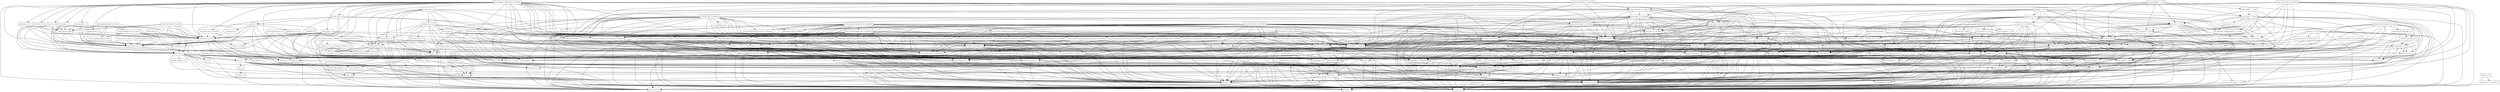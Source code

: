 digraph dependencies {
  node [shape = box, fontsize=10.0];
  activemq_broker_5_15_3 -> activemq_client_5_15_3;
  activemq_broker_5_15_3 -> guava_24_1_jre;
  activemq_broker_5_15_3 -> hawtbuf_1_11;
  activemq_broker_5_15_3 -> jackson_databind_2_9_5;
  activemq_broker_5_15_3 -> jms_1_1;
  activemq_broker_5_15_3 -> org_osgi_core_6_0_0;
  activemq_broker_5_15_3 -> slf4j_api_1_8_0_beta2;
  activemq_broker_5_15_3 -> xml_apis_1_4_01;
  activemq_client_5_15_3 -> commons_net_3_6;
  activemq_client_5_15_3 -> geronimo_j2ee_management_1_1_spec_1_0_1;
  activemq_client_5_15_3 -> hawtbuf_1_11;
  activemq_client_5_15_3 -> jms_1_1;
  activemq_client_5_15_3 -> slf4j_api_1_8_0_beta2;
  activemq_client_5_15_3 -> xml_apis_1_4_01;
  activemq_jms_pool_5_15_3 -> commons_pool2_2_5_0;
  activemq_jms_pool_5_15_3 -> jboss_transaction_api_1_2_spec_1_1_1_Final;
  activemq_jms_pool_5_15_3 -> jms_1_1;
  activemq_jms_pool_5_15_3 -> slf4j_api_1_8_0_beta2;
  activemq_kahadb_store_5_15_3 -> activemq_broker_5_15_3;
  activemq_kahadb_store_5_15_3 -> activemq_client_5_15_3;
  activemq_kahadb_store_5_15_3 -> jms_1_1;
  activemq_kahadb_store_5_15_3 -> slf4j_api_1_8_0_beta2;
  activemq_openwire_legacy_5_15_3 -> activemq_client_5_15_3;
  activemq_pool_5_15_3 -> activemq_client_5_15_3;
  activemq_pool_5_15_3 -> activemq_jms_pool_5_15_3;
  activemq_pool_5_15_3 -> jboss_transaction_api_1_2_spec_1_1_1_Final;
  activemq_pool_5_15_3 -> jms_1_1;
  activemq_pool_5_15_3 -> slf4j_api_1_8_0_beta2;
  activemq_spring_5_15_3 -> activemq_broker_5_15_3;
  activemq_spring_5_15_3 -> activemq_client_5_15_3;
  activemq_spring_5_15_3 -> activemq_jms_pool_5_15_3;
  activemq_spring_5_15_3 -> activemq_pool_5_15_3;
  activemq_spring_5_15_3 -> jboss_transaction_api_1_2_spec_1_1_1_Final;
  activemq_spring_5_15_3 -> jms_1_1;
  activemq_spring_5_15_3 -> slf4j_api_1_8_0_beta2;
  activemq_spring_5_15_3 -> spring_beans_5_0_5_RELEASE;
  activemq_spring_5_15_3 -> spring_context_5_0_5_RELEASE;
  activemq_spring_5_15_3 -> spring_core_5_0_5_RELEASE;
  activemq_spring_5_15_3 -> xbean_spring_4_8;
  activemq_web_5_15_3 -> activemq_broker_5_15_3;
  activemq_web_5_15_3 -> activemq_client_5_15_3;
  activemq_web_5_15_3 -> activemq_spring_5_15_3;
  activemq_web_5_15_3 -> jaxb_api_2_3_0;
  activemq_web_5_15_3 -> jms_1_1;
  activemq_web_5_15_3 -> slf4j_api_1_8_0_beta2;
  activemq_web_5_15_3 -> spring_beans_5_0_5_RELEASE;
  activemq_web_5_15_3 -> spring_core_5_0_5_RELEASE;
  activemq_web_5_15_3 -> spring_web_5_0_5_RELEASE;
  activemq_web_5_15_3 -> spring_webmvc_5_0_5_RELEASE;
  activemq_web_5_15_3 -> xstream_1_4_10;
  ant_1_10_3 -> ant_launcher_1_10_3;
  ant_1_10_3 -> xml_apis_1_4_01;
  asm_analysis_6_1_1 -> asm_6_1_1;
  asm_analysis_6_1_1 -> asm_tree_6_1_1;
  asm_tree_6_1_1 -> asm_6_1_1;
  asm_util_6_1_1 -> asm_6_1_1;
  asm_util_6_1_1 -> asm_analysis_6_1_1;
  asm_util_6_1_1 -> asm_tree_6_1_1;
  aspectjweaver_1_9_1 -> jcl_over_slf4j_1_8_0_beta2;
  aspectjweaver_1_9_1 -> xml_apis_1_4_01;
  atmosphere_runtime_2_4_21_vaadin1 -> commons_pool2_2_5_0;
  atmosphere_runtime_2_4_21_vaadin1 -> jaxb_api_2_3_0;
  atmosphere_runtime_2_4_21_vaadin1 -> vaadin_slf4j_jdk14_1_6_1;
  atmosphere_runtime_2_4_21_vaadin1 -> xml_apis_1_4_01;
  aws_java_sdk_core_1_11_315 -> httpclient_4_5_5;
  aws_java_sdk_core_1_11_315 -> httpcore_4_4_9;
  aws_java_sdk_core_1_11_315 -> ion_java_1_1_2;
  aws_java_sdk_core_1_11_315 -> jackson_annotations_2_9_0;
  aws_java_sdk_core_1_11_315 -> jackson_core_2_9_5;
  aws_java_sdk_core_1_11_315 -> jackson_databind_2_9_5;
  aws_java_sdk_core_1_11_315 -> jackson_dataformat_cbor_2_9_5;
  aws_java_sdk_core_1_11_315 -> jaxb_api_2_3_0;
  aws_java_sdk_core_1_11_315 -> jcl_over_slf4j_1_8_0_beta2;
  aws_java_sdk_core_1_11_315 -> joda_time_2_9_9;
  aws_java_sdk_core_1_11_315 -> xml_apis_1_4_01;
  aws_java_sdk_ec2_1_11_315 -> aws_java_sdk_core_1_11_315;
  aws_java_sdk_ec2_1_11_315 -> jackson_databind_2_9_5;
  aws_java_sdk_ec2_1_11_315 -> jcl_over_slf4j_1_8_0_beta2;
  aws_java_sdk_ec2_1_11_315 -> jmespath_java_1_11_315;
  aws_java_sdk_ec2_1_11_315 -> xml_apis_1_4_01;
  aws_java_sdk_logs_1_11_315 -> aws_java_sdk_core_1_11_315;
  aws_java_sdk_logs_1_11_315 -> jackson_annotations_2_9_0;
  aws_java_sdk_logs_1_11_315 -> jackson_core_2_9_5;
  aws_java_sdk_logs_1_11_315 -> jcl_over_slf4j_1_8_0_beta2;
  bcpkix_jdk15on_1_59 -> bcprov_jdk15on_1_59;
  bounce_0_18 -> xml_apis_1_4_01;
  cglib_3_2_6 -> ant_1_10_3;
  cglib_3_2_6 -> asm_6_1_1;
  citizen_intelligence_agency_2018_4_4_SNAPSHOT -> commons_beanutils_1_9_3_redhat_1;
  citizen_intelligence_agency_2018_4_4_SNAPSHOT -> commons_lang_2_6_0_redhat_6;
  citizen_intelligence_agency_2018_4_4_SNAPSHOT -> commons_lang3_3_7;
  citizen_intelligence_agency_2018_4_4_SNAPSHOT -> dcharts_2_0_0_hack23;
  citizen_intelligence_agency_2018_4_4_SNAPSHOT -> ehcache_2_10_4;
  citizen_intelligence_agency_2018_4_4_SNAPSHOT -> ehcache_web_2_0_4;
  citizen_intelligence_agency_2018_4_4_SNAPSHOT -> gantt_addon_1_0_3;
  citizen_intelligence_agency_2018_4_4_SNAPSHOT -> javax_persistence_api_2_2;
  citizen_intelligence_agency_2018_4_4_SNAPSHOT -> joda_time_2_9_9;
  citizen_intelligence_agency_2018_4_4_SNAPSHOT -> jsoup_1_10_2;
  citizen_intelligence_agency_2018_4_4_SNAPSHOT -> model_external_riksdagen_documentcontent_impl_2018_4_4_SNAPSHOT;
  citizen_intelligence_agency_2018_4_4_SNAPSHOT -> model_external_riksdagen_dokumentlista_impl_2018_4_4_SNAPSHOT;
  citizen_intelligence_agency_2018_4_4_SNAPSHOT -> model_external_riksdagen_dokumentstatus_impl_2018_4_4_SNAPSHOT;
  citizen_intelligence_agency_2018_4_4_SNAPSHOT -> model_external_riksdagen_person_impl_2018_4_4_SNAPSHOT;
  citizen_intelligence_agency_2018_4_4_SNAPSHOT -> model_external_riksdagen_utskottsforslag_impl_2018_4_4_SNAPSHOT;
  citizen_intelligence_agency_2018_4_4_SNAPSHOT -> model_external_worldbank_data_impl_2018_4_4_SNAPSHOT;
  citizen_intelligence_agency_2018_4_4_SNAPSHOT -> model_internal_application_user_impl_2018_4_4_SNAPSHOT;
  citizen_intelligence_agency_2018_4_4_SNAPSHOT -> qrcode_2_1;
  citizen_intelligence_agency_2018_4_4_SNAPSHOT -> responsive_layout_2_1_1;
  citizen_intelligence_agency_2018_4_4_SNAPSHOT -> service_api_2018_4_4_SNAPSHOT;
  citizen_intelligence_agency_2018_4_4_SNAPSHOT -> service_external_esv_2018_4_4_SNAPSHOT;
  citizen_intelligence_agency_2018_4_4_SNAPSHOT -> slf4j_api_1_8_0_beta2;
  citizen_intelligence_agency_2018_4_4_SNAPSHOT -> spring_aop_5_0_5_RELEASE;
  citizen_intelligence_agency_2018_4_4_SNAPSHOT -> spring_beans_5_0_5_RELEASE;
  citizen_intelligence_agency_2018_4_4_SNAPSHOT -> spring_context_5_0_5_RELEASE;
  citizen_intelligence_agency_2018_4_4_SNAPSHOT -> spring_security_core_5_0_4_RELEASE;
  citizen_intelligence_agency_2018_4_4_SNAPSHOT -> spring_security_web_5_0_4_RELEASE;
  citizen_intelligence_agency_2018_4_4_SNAPSHOT -> spring_tx_5_0_5_RELEASE;
  citizen_intelligence_agency_2018_4_4_SNAPSHOT -> spring_web_5_0_5_RELEASE;
  citizen_intelligence_agency_2018_4_4_SNAPSHOT -> statistics_card_0_3_0;
  citizen_intelligence_agency_2018_4_4_SNAPSHOT -> vaadin_grid_util_2_1_1;
  citizen_intelligence_agency_2018_4_4_SNAPSHOT -> vaadin_server_8_4_0_beta1;
  citizen_intelligence_agency_2018_4_4_SNAPSHOT -> vaadin_shared_8_4_0_beta1;
  citizen_intelligence_agency_2018_4_4_SNAPSHOT -> vaadin_spring_3_0_0;
  citizen_intelligence_agency_2018_4_4_SNAPSHOT -> web_widgets_2018_4_4_SNAPSHOT;
  citizen_intelligence_agency_2018_4_4_SNAPSHOT -> wt_pdf_viewer_1_0_4;
  cloudwatchlogbackappender_1_11 -> aws_java_sdk_core_1_11_315;
  cloudwatchlogbackappender_1_11 -> aws_java_sdk_ec2_1_11_315;
  cloudwatchlogbackappender_1_11 -> aws_java_sdk_logs_1_11_315;
  cloudwatchlogbackappender_1_11 -> logback_classic_1_3_0_alpha4;
  cloudwatchlogbackappender_1_11 -> logback_core_1_3_0_alpha4;
  colt_2_1_4 -> concurrent_1_3_4;
  commons_beanutils_1_9_3_redhat_1 -> commons_collections_3_2_2_redhat_2;
  commons_beanutils_1_9_3_redhat_1 -> jcl_over_slf4j_1_8_0_beta2;
  commons_collections4_4_1 -> xml_apis_1_4_01;
  commons_configuration_1_10 -> commons_beanutils_1_9_3_redhat_1;
  commons_configuration_1_10 -> commons_codec_1_11;
  commons_configuration_1_10 -> commons_collections_3_2_2_redhat_2;
  commons_configuration_1_10 -> commons_lang_2_6_0_redhat_6;
  commons_configuration_1_10 -> jcl_over_slf4j_1_8_0_beta2;
  commons_configuration_1_10 -> xml_apis_1_4_01;
  commons_dbcp2_2_2_0 -> commons_pool2_2_5_0;
  commons_dbcp2_2_2_0 -> jboss_transaction_api_1_2_spec_1_1_1_Final;
  commons_dbcp2_2_2_0 -> jcl_over_slf4j_1_8_0_beta2;
  commons_pool2_2_5_0 -> cglib_3_2_6;
  confirmdialog_3_1_1 -> vaadin_server_8_4_0_beta1;
  confirmdialog_3_1_1 -> vaadin_shared_8_4_0_beta1;
  core_1_1_2 -> arpack_combined_all_0_1;
  dcharts_2_0_0_hack23 -> commons_codec_1_11;
  dcharts_2_0_0_hack23 -> commons_lang3_3_7;
  dcharts_2_0_0_hack23 -> gwt_user_2_8_2;
  dcharts_2_0_0_hack23 -> vaadin_client_8_4_0_beta1;
  dcharts_2_0_0_hack23 -> vaadin_server_8_4_0_beta1;
  dcharts_2_0_0_hack23 -> vaadin_shared_8_4_0_beta1;
  dom4j_1_6_1 -> jaxb_api_2_3_0;
  dom4j_1_6_1 -> jaxb_xjc_2_3_0;
  dom4j_1_6_1 -> xml_apis_1_4_01;
  drools_compiler_7_7_0_Final -> antlr_runtime_3_5_2;
  drools_compiler_7_7_0_Final -> drools_core_7_7_0_Final;
  drools_compiler_7_7_0_Final -> gwt_dev_2_8_2;
  drools_compiler_7_7_0_Final -> jaxb_api_2_3_0;
  drools_compiler_7_7_0_Final -> jaxb_xjc_2_3_0;
  drools_compiler_7_7_0_Final -> kie_api_7_7_0_Final;
  drools_compiler_7_7_0_Final -> kie_internal_7_7_0_Final;
  drools_compiler_7_7_0_Final -> kie_soup_commons_7_7_0_Final;
  drools_compiler_7_7_0_Final -> kie_soup_maven_support_7_7_0_Final;
  drools_compiler_7_7_0_Final -> kie_soup_project_datamodel_commons_7_7_0_Final;
  drools_compiler_7_7_0_Final -> mvel2_2_4_0_Final_redhat_1;
  drools_compiler_7_7_0_Final -> protobuf_java_3_5_1;
  drools_compiler_7_7_0_Final -> slf4j_api_1_8_0_beta2;
  drools_compiler_7_7_0_Final -> xml_apis_1_4_01;
  drools_compiler_7_7_0_Final -> xstream_1_4_10;
  drools_core_7_7_0_Final -> commons_codec_1_11;
  drools_core_7_7_0_Final -> jaxb_api_2_3_0;
  drools_core_7_7_0_Final -> jaxb_xjc_2_3_0;
  drools_core_7_7_0_Final -> kie_api_7_7_0_Final;
  drools_core_7_7_0_Final -> kie_internal_7_7_0_Final;
  drools_core_7_7_0_Final -> kie_soup_commons_7_7_0_Final;
  drools_core_7_7_0_Final -> kie_soup_project_datamodel_commons_7_7_0_Final;
  drools_core_7_7_0_Final -> mvel2_2_4_0_Final_redhat_1;
  drools_core_7_7_0_Final -> protobuf_java_3_5_1;
  drools_core_7_7_0_Final -> slf4j_api_1_8_0_beta2;
  drools_core_7_7_0_Final -> xml_apis_1_4_01;
  drools_core_7_7_0_Final -> xstream_1_4_10;
  drools_decisiontables_7_7_0_Final -> drools_compiler_7_7_0_Final;
  drools_decisiontables_7_7_0_Final -> drools_core_7_7_0_Final;
  drools_decisiontables_7_7_0_Final -> drools_templates_7_7_0_Final;
  drools_decisiontables_7_7_0_Final -> kie_api_7_7_0_Final;
  drools_decisiontables_7_7_0_Final -> kie_internal_7_7_0_Final;
  drools_decisiontables_7_7_0_Final -> poi_3_17;
  drools_decisiontables_7_7_0_Final -> poi_all_3_17;
  drools_decisiontables_7_7_0_Final -> slf4j_api_1_8_0_beta2;
  drools_templates_7_7_0_Final -> drools_compiler_7_7_0_Final;
  drools_templates_7_7_0_Final -> drools_core_7_7_0_Final;
  drools_templates_7_7_0_Final -> kie_api_7_7_0_Final;
  drools_templates_7_7_0_Final -> mvel2_2_4_0_Final_redhat_1;
  easybinder_0_5 -> gentyref_1_2_0_vaadin1;
  easybinder_0_5 -> javax_persistence_api_2_2;
  easybinder_0_5 -> vaadin_server_8_4_0_beta1;
  easybinder_0_5 -> vaadin_shared_8_4_0_beta1;
  easybinder_0_5 -> validation_api_2_0_1_Final;
  ehcache_2_10_4 -> hibernate_core_5_3_0_CR1;
  ehcache_2_10_4 -> jboss_transaction_api_1_2_spec_1_1_1_Final;
  ehcache_2_10_4 -> quartz_2_3_0;
  ehcache_2_10_4 -> slf4j_api_1_8_0_beta2;
  ehcache_2_10_4 -> xml_apis_1_4_01;
  ehcache_web_2_0_4 -> ehcache_2_10_4;
  ehcache_web_2_0_4 -> slf4j_api_1_8_0_beta2;
  elasticsearch_rest_client_5_6_8 -> httpasyncclient_4_1_2;
  elasticsearch_rest_client_5_6_8 -> httpclient_4_5_5;
  elasticsearch_rest_client_5_6_8 -> httpcore_4_4_9;
  elasticsearch_rest_client_5_6_8 -> httpcore_nio_4_4_5;
  elasticsearch_rest_client_5_6_8 -> jcl_over_slf4j_1_8_0_beta2;
  elasticsearch_rest_client_sniffer_5_6_8 -> elasticsearch_rest_client_5_6_8;
  elasticsearch_rest_client_sniffer_5_6_8 -> httpcore_4_4_9;
  elasticsearch_rest_client_sniffer_5_6_8 -> jackson_core_2_9_5;
  elasticsearch_rest_client_sniffer_5_6_8 -> jcl_over_slf4j_1_8_0_beta2;
  encrypt_properties_2018_4_4_SNAPSHOT -> bcprov_jdk15on_1_59;
  encrypt_properties_2018_4_4_SNAPSHOT -> jasypt_1_9_3_redhat_3;
  fluent_hc_4_5_5 -> httpclient_4_5_5;
  fluent_hc_4_5_5 -> httpcore_4_4_9;
  gantt_addon_1_0_3 -> gwt_user_2_8_2;
  gantt_addon_1_0_3 -> vaadin_client_8_4_0_beta1;
  gantt_addon_1_0_3 -> vaadin_server_8_4_0_beta1;
  gantt_addon_1_0_3 -> vaadin_shared_8_4_0_beta1;
  googleauth_1_1_5 -> commons_codec_1_11;
  googleauth_1_1_5 -> httpclient_4_5_5;
  guava_24_1_jre -> animal_sniffer_annotations_1_14;
  guava_24_1_jre -> checker_compat_qual_2_0_0;
  guava_24_1_jre -> error_prone_annotations_2_1_3;
  guava_24_1_jre -> j2objc_annotations_1_1;
  guava_24_1_jre -> jsr305_1_3_9;
  gwt_dev_2_8_2 -> animal_sniffer_annotations_1_14;
  gwt_dev_2_8_2 -> ant_1_10_3;
  gwt_dev_2_8_2 -> asm_6_1_1;
  gwt_dev_2_8_2 -> colt_2_1_4;
  gwt_dev_2_8_2 -> gson_2_8_2;
  gwt_dev_2_8_2 -> j2objc_annotations_1_1;
  gwt_dev_2_8_2 -> jsr305_1_3_9;
  gwt_dev_2_8_2 -> org_osgi_core_6_0_0;
  gwt_dev_2_8_2 -> xml_apis_1_4_01;
  gwt_elemental_2_8_2 -> gwt_user_2_8_2;
  gwt_user_2_8_2 -> asm_6_1_1;
  gwt_user_2_8_2 -> commons_io_2_6;
  gwt_user_2_8_2 -> gson_2_8_2;
  gwt_user_2_8_2 -> gwt_dev_2_8_2;
  gwt_user_2_8_2 -> icu4j_61_1;
  gwt_user_2_8_2 -> jcl_over_slf4j_1_8_0_beta2;
  gwt_user_2_8_2 -> jsinterop_annotations_1_0_2;
  gwt_user_2_8_2 -> jsr305_1_3_9;
  gwt_user_2_8_2 -> sac_1_3;
  gwt_user_2_8_2 -> validation_api_2_0_1_Final;
  gwt_user_2_8_2 -> xml_apis_1_4_01;
  hawtdispatch_1_22 -> asm_6_1_1;
  hawtdispatch_1_22 -> org_osgi_core_6_0_0;
  hawtdispatch_scala_1_22 -> hawtdispatch_1_22;
  hawtdispatch_transport_1_22 -> hawtbuf_1_11;
  hawtdispatch_transport_1_22 -> hawtdispatch_1_22;
  hibernate_commons_annotations_5_0_3_Final -> jboss_logging_3_3_2_Final;
  hibernate_core_5_3_0_CR1 -> ant_1_10_3;
  hibernate_core_5_3_0_CR1 -> antlr_2_7_7_redhat_7;
  hibernate_core_5_3_0_CR1 -> byte_buddy_1_8_8;
  hibernate_core_5_3_0_CR1 -> classmate_1_4_0;
  hibernate_core_5_3_0_CR1 -> dom4j_1_6_1;
  hibernate_core_5_3_0_CR1 -> hibernate_commons_annotations_5_0_3_Final;
  hibernate_core_5_3_0_CR1 -> jandex_2_0_5_Final;
  hibernate_core_5_3_0_CR1 -> javassist_3_22_0_GA;
  hibernate_core_5_3_0_CR1 -> javax_persistence_api_2_2;
  hibernate_core_5_3_0_CR1 -> jaxb_api_2_3_0;
  hibernate_core_5_3_0_CR1 -> jboss_logging_3_3_2_Final;
  hibernate_core_5_3_0_CR1 -> jboss_transaction_api_1_2_spec_1_1_1_Final;
  hibernate_core_5_3_0_CR1 -> validation_api_2_0_1_Final;
  hibernate_core_5_3_0_CR1 -> xml_apis_1_4_01;
  hibernate_ehcache_5_3_0_CR1 -> ehcache_2_10_4;
  hibernate_ehcache_5_3_0_CR1 -> hibernate_core_5_3_0_CR1;
  hibernate_ehcache_5_3_0_CR1 -> jboss_logging_3_3_2_Final;
  hibernate_ehcache_5_3_0_CR1 -> jboss_transaction_api_1_2_spec_1_1_1_Final;
  hibernate_jcache_5_3_0_CR1 -> cache_api_1_0_0;
  hibernate_jcache_5_3_0_CR1 -> hibernate_core_5_3_0_CR1;
  hibernate_jcache_5_3_0_CR1 -> jboss_logging_3_3_2_Final;
  hibernate_jcache_5_3_0_CR1 -> jboss_transaction_api_1_2_spec_1_1_1_Final;
  hibernate_search_elasticsearch_5_10_0_Beta2 -> elasticsearch_rest_client_5_6_8;
  hibernate_search_elasticsearch_5_10_0_Beta2 -> elasticsearch_rest_client_sniffer_5_6_8;
  hibernate_search_elasticsearch_5_10_0_Beta2 -> gson_2_8_2;
  hibernate_search_elasticsearch_5_10_0_Beta2 -> hibernate_search_engine_5_10_0_Beta2;
  hibernate_search_elasticsearch_5_10_0_Beta2 -> httpasyncclient_4_1_2;
  hibernate_search_elasticsearch_5_10_0_Beta2 -> httpclient_4_5_5;
  hibernate_search_elasticsearch_5_10_0_Beta2 -> httpcore_4_4_9;
  hibernate_search_elasticsearch_5_10_0_Beta2 -> httpcore_nio_4_4_5;
  hibernate_search_elasticsearch_5_10_0_Beta2 -> jaxb_api_2_3_0;
  hibernate_search_elasticsearch_5_10_0_Beta2 -> jboss_logging_3_3_2_Final;
  hibernate_search_elasticsearch_5_10_0_Beta2 -> lucene_analyzers_common_5_5_5;
  hibernate_search_elasticsearch_5_10_0_Beta2 -> lucene_core_5_5_5;
  hibernate_search_elasticsearch_5_10_0_Beta2 -> lucene_facet_5_5_5;
  hibernate_search_engine_5_10_0_Beta2 -> hibernate_commons_annotations_5_0_3_Final;
  hibernate_search_engine_5_10_0_Beta2 -> jboss_logging_3_3_2_Final;
  hibernate_search_engine_5_10_0_Beta2 -> jboss_transaction_api_1_2_spec_1_1_1_Final;
  hibernate_search_engine_5_10_0_Beta2 -> lucene_analyzers_common_5_5_5;
  hibernate_search_engine_5_10_0_Beta2 -> lucene_core_5_5_5;
  hibernate_search_engine_5_10_0_Beta2 -> lucene_facet_5_5_5;
  hibernate_search_engine_5_10_0_Beta2 -> lucene_misc_5_5_5;
  hibernate_search_engine_5_10_0_Beta2 -> lucene_queries_5_5_5;
  hibernate_search_engine_5_10_0_Beta2 -> lucene_queryparser_5_5_5;
  hibernate_search_engine_5_10_0_Beta2 -> xml_apis_1_4_01;
  hibernate_search_orm_5_10_0_Beta2 -> hibernate_commons_annotations_5_0_3_Final;
  hibernate_search_orm_5_10_0_Beta2 -> hibernate_core_5_3_0_CR1;
  hibernate_search_orm_5_10_0_Beta2 -> hibernate_search_engine_5_10_0_Beta2;
  hibernate_search_orm_5_10_0_Beta2 -> javax_persistence_api_2_2;
  hibernate_search_orm_5_10_0_Beta2 -> jboss_transaction_api_1_2_spec_1_1_1_Final;
  hibernate_search_orm_5_10_0_Beta2 -> lucene_core_5_5_5;
  hibernate_validator_6_0_9_Final -> classmate_1_4_0;
  hibernate_validator_6_0_9_Final -> javax_persistence_api_2_2;
  hibernate_validator_6_0_9_Final -> jaxb_api_2_3_0;
  hibernate_validator_6_0_9_Final -> jboss_logging_3_3_2_Final;
  hibernate_validator_6_0_9_Final -> joda_time_2_9_9;
  hibernate_validator_6_0_9_Final -> jsoup_1_10_2;
  hibernate_validator_6_0_9_Final -> validation_api_2_0_1_Final;
  hibernate_validator_6_0_9_Final -> xml_apis_1_4_01;
  httpasyncclient_4_1_2 -> httpclient_4_5_5;
  httpasyncclient_4_1_2 -> httpcore_4_4_9;
  httpasyncclient_4_1_2 -> httpcore_nio_4_4_5;
  httpasyncclient_4_1_2 -> jcl_over_slf4j_1_8_0_beta2;
  httpclient_4_5_5 -> commons_codec_1_11;
  httpclient_4_5_5 -> httpcore_4_4_9;
  httpclient_4_5_5 -> jcl_over_slf4j_1_8_0_beta2;
  httpcore_nio_4_4_5 -> httpcore_4_4_9;
  hyperjaxb3_ejb_roundtrip_0_6_2 -> commons_io_2_6;
  hyperjaxb3_ejb_roundtrip_0_6_2 -> commons_lang3_3_7;
  hyperjaxb3_ejb_roundtrip_0_6_2 -> hyperjaxb3_ejb_runtime_0_6_2;
  hyperjaxb3_ejb_roundtrip_0_6_2 -> javax_persistence_api_2_2;
  hyperjaxb3_ejb_roundtrip_0_6_2 -> jaxb_api_2_3_0;
  hyperjaxb3_ejb_roundtrip_0_6_2 -> jaxb2_basics_runtime_0_11_1;
  hyperjaxb3_ejb_roundtrip_0_6_2 -> jaxb2_basics_testing_0_10_0;
  hyperjaxb3_ejb_roundtrip_0_6_2 -> jcl_over_slf4j_1_8_0_beta2;
  hyperjaxb3_ejb_roundtrip_0_6_2 -> xml_apis_1_4_01;
  hyperjaxb3_ejb_runtime_0_6_2 -> commons_lang3_3_7;
  hyperjaxb3_ejb_runtime_0_6_2 -> javax_persistence_api_2_2;
  hyperjaxb3_ejb_runtime_0_6_2 -> jaxb_api_2_3_0;
  hyperjaxb3_ejb_runtime_0_6_2 -> xml_apis_1_4_01;
  icu4j_61_1 -> xml_apis_1_4_01;
  jackson_databind_2_9_5 -> jackson_annotations_2_9_0;
  jackson_databind_2_9_5 -> jackson_core_2_9_5;
  jackson_databind_2_9_5 -> xml_apis_1_4_01;
  jackson_dataformat_cbor_2_9_5 -> jackson_core_2_9_5;
  jackson_datatype_jdk8_2_9_5 -> jackson_core_2_9_5;
  jackson_datatype_jdk8_2_9_5 -> jackson_databind_2_9_5;
  jackson_mapper_asl_1_9_13_redhat_4 -> jackson_core_asl_1_9_13_redhat_4;
  jackson_mapper_asl_1_9_13_redhat_4 -> joda_time_2_9_9;
  jackson_mapper_asl_1_9_13_redhat_4 -> xml_apis_1_4_01;
  jandex_2_0_5_Final -> ant_1_10_3;
  jasypt_1_9_3_redhat_3 -> icu4j_61_1;
  jasypt_hibernate4_1_9_2 -> hibernate_core_5_3_0_CR1;
  jasypt_hibernate4_1_9_2 -> jasypt_1_9_3_redhat_3;
  jasypt_spring31_1_9_3_redhat_3 -> jasypt_1_9_3_redhat_3;
  jasypt_spring31_1_9_3_redhat_3 -> spring_beans_5_0_5_RELEASE;
  jasypt_spring31_1_9_3_redhat_3 -> spring_context_5_0_5_RELEASE;
  jasypt_spring31_1_9_3_redhat_3 -> spring_core_5_0_5_RELEASE;
  jasypt_spring31_1_9_3_redhat_3 -> xml_apis_1_4_01;
  java_cup_11b_2015_03_26 -> ant_1_10_3;
  javamelody_core_1_72_0 -> activation_1_1;
  javamelody_core_1_72_0 -> commons_dbcp2_2_2_0;
  javamelody_core_1_72_0 -> ehcache_2_10_4;
  javamelody_core_1_72_0 -> javax_interceptor_api_1_2;
  javamelody_core_1_72_0 -> javax_mail_1_6_1;
  javamelody_core_1_72_0 -> javax_persistence_api_2_2;
  javamelody_core_1_72_0 -> jrobin_1_6_0;
  javamelody_core_1_72_0 -> log4j_over_slf4j_1_8_0_beta2;
  javamelody_core_1_72_0 -> logback_classic_1_3_0_alpha4;
  javamelody_core_1_72_0 -> logback_core_1_3_0_alpha4;
  javamelody_core_1_72_0 -> openpdf_1_0_5;
  javamelody_core_1_72_0 -> quartz_2_3_0;
  javamelody_core_1_72_0 -> slf4j_api_1_8_0_beta2;
  javamelody_core_1_72_0 -> spring_aop_5_0_5_RELEASE;
  javamelody_core_1_72_0 -> spring_beans_5_0_5_RELEASE;
  javamelody_core_1_72_0 -> spring_context_5_0_5_RELEASE;
  javamelody_core_1_72_0 -> spring_core_5_0_5_RELEASE;
  javamelody_core_1_72_0 -> spring_web_5_0_5_RELEASE;
  javamelody_core_1_72_0 -> xml_apis_1_4_01;
  javamelody_core_1_72_0 -> xstream_1_4_10;
  javax_mail_1_6_1 -> activation_1_1;
  javax_mail_1_6_1 -> xml_apis_1_4_01;
  jaxb_api_2_3_0 -> activation_1_1;
  jaxb_api_2_3_0 -> xml_apis_1_4_01;
  jaxb_core_2_3_0 -> activation_1_1;
  jaxb_core_2_3_0 -> jaxb_api_2_3_0;
  jaxb_core_2_3_0 -> xml_apis_1_4_01;
  jaxb_impl_2_3_0 -> activation_1_1;
  jaxb_impl_2_3_0 -> jaxb_api_2_3_0;
  jaxb_impl_2_3_0 -> jaxb_core_2_3_0;
  jaxb_impl_2_3_0 -> xml_apis_1_4_01;
  jaxb_xjc_2_3_0 -> activation_1_1;
  jaxb_xjc_2_3_0 -> ant_1_10_3;
  jaxb_xjc_2_3_0 -> jaxb_api_2_3_0;
  jaxb_xjc_2_3_0 -> jaxb_core_2_3_0;
  jaxb_xjc_2_3_0 -> xml_apis_1_4_01;
  jaxb2_basics_runtime_0_11_1 -> activation_1_1;
  jaxb2_basics_runtime_0_11_1 -> jaxb_api_2_3_0;
  jaxb2_basics_runtime_0_11_1 -> jaxb_core_2_3_0;
  jaxb2_basics_runtime_0_11_1 -> xml_apis_1_4_01;
  jaxb2_basics_testing_0_10_0 -> commons_io_2_6;
  jaxb2_basics_testing_0_10_0 -> jaxb_api_2_3_0;
  jaxb2_basics_testing_0_10_0 -> jaxb2_basics_runtime_0_11_1;
  jaxb2_basics_testing_0_10_0 -> jcl_over_slf4j_1_8_0_beta2;
  jaxb2_basics_testing_0_10_0 -> xml_apis_1_4_01;
  jaxb2_basics_tools_0_10_0 -> commons_beanutils_1_9_3_redhat_1;
  jaxb2_basics_tools_0_10_0 -> commons_lang3_3_7;
  jaxb2_basics_tools_0_10_0 -> jaxb_api_2_3_0;
  jaxb2_basics_tools_0_10_0 -> jaxb_core_2_3_0;
  jaxb2_basics_tools_0_10_0 -> jaxb_xjc_2_3_0;
  jaxb2_basics_tools_0_10_0 -> jaxb2_basics_runtime_0_11_1;
  jaxb2_basics_tools_0_10_0 -> jcl_over_slf4j_1_8_0_beta2;
  jaxb2_basics_tools_0_10_0 -> spring_beans_5_0_5_RELEASE;
  jaxb2_basics_tools_0_10_0 -> spring_context_5_0_5_RELEASE;
  jaxb2_basics_tools_0_10_0 -> xml_apis_1_4_01;
  jboss_connector_api_1_7_spec_1_0_0_Final -> jboss_transaction_api_1_2_spec_1_1_1_Final;
  jboss_logging_3_3_2_Final -> log4j_over_slf4j_1_8_0_beta2;
  jboss_logging_3_3_2_Final -> slf4j_api_1_8_0_beta2;
  jboss_transaction_api_1_2_spec_1_1_1_Final -> javax_interceptor_api_1_2;
  jboss_transaction_spi_7_6_0_Final_redhat_1 -> jboss_connector_api_1_7_spec_1_0_0_Final;
  jboss_transaction_spi_7_6_0_Final_redhat_1 -> jboss_logging_3_3_2_Final;
  jboss_transaction_spi_7_6_0_Final_redhat_1 -> jboss_transaction_api_1_2_spec_1_1_1_Final;
  jbpm_flow_7_7_0_Final -> commons_lang3_3_7;
  jbpm_flow_7_7_0_Final -> drools_core_7_7_0_Final;
  jbpm_flow_7_7_0_Final -> jaxb_api_2_3_0;
  jbpm_flow_7_7_0_Final -> kie_api_7_7_0_Final;
  jbpm_flow_7_7_0_Final -> kie_dmn_api_7_7_0_Final;
  jbpm_flow_7_7_0_Final -> kie_internal_7_7_0_Final;
  jbpm_flow_7_7_0_Final -> kie_soup_commons_7_7_0_Final;
  jbpm_flow_7_7_0_Final -> kie_soup_project_datamodel_commons_7_7_0_Final;
  jbpm_flow_7_7_0_Final -> mvel2_2_4_0_Final_redhat_1;
  jbpm_flow_7_7_0_Final -> protobuf_java_3_5_1;
  jbpm_flow_7_7_0_Final -> quartz_2_3_0;
  jbpm_flow_7_7_0_Final -> slf4j_api_1_8_0_beta2;
  jbpm_flow_7_7_0_Final -> xml_apis_1_4_01;
  jbpm_flow_7_7_0_Final -> xstream_1_4_10;
  jcl_over_slf4j_1_8_0_beta2 -> slf4j_api_1_8_0_beta2;
  jdom2_2_0_6 -> xml_apis_1_4_01;
  jmespath_java_1_11_315 -> jackson_databind_2_9_5;
  jna_platform_4_5_1 -> jna_4_5_1;
  jrobin_1_6_0 -> xml_apis_1_4_01;
  jsoup_1_10_2 -> xml_apis_1_4_01;
  jul_to_slf4j_1_8_0_beta2 -> slf4j_api_1_8_0_beta2;
  kie_api_7_7_0_Final -> jaxb_api_2_3_0;
  kie_api_7_7_0_Final -> kie_soup_maven_support_7_7_0_Final;
  kie_api_7_7_0_Final -> org_osgi_core_6_0_0;
  kie_api_7_7_0_Final -> slf4j_api_1_8_0_beta2;
  kie_dmn_api_7_7_0_Final -> kie_api_7_7_0_Final;
  kie_dmn_api_7_7_0_Final -> xstream_1_4_10;
  kie_internal_7_7_0_Final -> jaxb_api_2_3_0;
  kie_internal_7_7_0_Final -> jaxb_xjc_2_3_0;
  kie_internal_7_7_0_Final -> kie_api_7_7_0_Final;
  kie_internal_7_7_0_Final -> org_osgi_core_6_0_0;
  kie_internal_7_7_0_Final -> slf4j_api_1_8_0_beta2;
  kie_internal_7_7_0_Final -> xstream_1_4_10;
  kie_soup_commons_7_7_0_Final -> xstream_1_4_10;
  kie_soup_maven_support_7_7_0_Final -> slf4j_api_1_8_0_beta2;
  kie_soup_maven_support_7_7_0_Final -> xml_apis_1_4_01;
  kie_soup_project_datamodel_api_7_7_0_Final -> kie_soup_commons_7_7_0_Final;
  kie_soup_project_datamodel_commons_7_7_0_Final -> kie_soup_project_datamodel_api_7_7_0_Final;
  kie_soup_project_datamodel_commons_7_7_0_Final -> mvel2_2_4_0_Final_redhat_1;
  kie_spring_7_7_0_Final -> drools_compiler_7_7_0_Final;
  kie_spring_7_7_0_Final -> drools_core_7_7_0_Final;
  kie_spring_7_7_0_Final -> javax_persistence_api_2_2;
  kie_spring_7_7_0_Final -> jbpm_flow_7_7_0_Final;
  kie_spring_7_7_0_Final -> kie_api_7_7_0_Final;
  kie_spring_7_7_0_Final -> kie_internal_7_7_0_Final;
  kie_spring_7_7_0_Final -> slf4j_api_1_8_0_beta2;
  kie_spring_7_7_0_Final -> spring_beans_5_0_5_RELEASE;
  kie_spring_7_7_0_Final -> spring_context_5_0_5_RELEASE;
  kie_spring_7_7_0_Final -> spring_core_5_0_5_RELEASE;
  kie_spring_7_7_0_Final -> spring_orm_5_0_5_RELEASE;
  kie_spring_7_7_0_Final -> spring_tx_5_0_5_RELEASE;
  kie_spring_7_7_0_Final -> xml_apis_1_4_01;
  kinesis_logback_appender_1_4_2 -> aws_java_sdk_core_1_11_315;
  kinesis_logback_appender_1_4_2 -> logback_core_1_3_0_alpha4;
  liquibase_core_3_6_1 -> ant_1_10_3;
  liquibase_core_3_6_1 -> logback_classic_1_3_0_alpha4;
  liquibase_core_3_6_1 -> logback_core_1_3_0_alpha4;
  liquibase_core_3_6_1 -> org_osgi_core_6_0_0;
  liquibase_core_3_6_1 -> slf4j_api_1_8_0_beta2;
  liquibase_core_3_6_1 -> snakeyaml_1_21;
  liquibase_core_3_6_1 -> spring_beans_5_0_5_RELEASE;
  liquibase_core_3_6_1 -> spring_context_5_0_5_RELEASE;
  liquibase_core_3_6_1 -> spring_core_5_0_5_RELEASE;
  liquibase_core_3_6_1 -> xml_apis_1_4_01;
  log4j_over_slf4j_1_8_0_beta2 -> slf4j_api_1_8_0_beta2;
  log4j_over_slf4j_1_8_0_beta2 -> xml_apis_1_4_01;
  logback_awslogs_appender_1_0_0 -> aws_java_sdk_core_1_11_315;
  logback_awslogs_appender_1_0_0 -> aws_java_sdk_logs_1_11_315;
  logback_awslogs_appender_1_0_0 -> logback_classic_1_3_0_alpha4;
  logback_awslogs_appender_1_0_0 -> logback_core_1_3_0_alpha4;
  logback_classic_1_3_0_alpha4 -> logback_core_1_3_0_alpha4;
  logback_classic_1_3_0_alpha4 -> slf4j_api_1_8_0_beta2;
  logback_classic_1_3_0_alpha4 -> xml_apis_1_4_01;
  logback_core_1_3_0_alpha4 -> javax_mail_1_6_1;
  logback_core_1_3_0_alpha4 -> xml_apis_1_4_01;
  logback_elasticsearch_appender_1_6 -> aws_java_sdk_core_1_11_315;
  logback_elasticsearch_appender_1_6 -> jackson_core_2_9_5;
  logback_elasticsearch_appender_1_6 -> logback_classic_1_3_0_alpha4;
  logback_elasticsearch_appender_1_6 -> logback_core_1_3_0_alpha4;
  logback_elasticsearch_appender_1_6 -> slf4j_api_1_8_0_beta2;
  lucene_analyzers_common_5_5_5 -> lucene_core_5_5_5;
  lucene_analyzers_common_5_5_5 -> xml_apis_1_4_01;
  lucene_analyzers_phonetic_5_5_5 -> commons_codec_1_11;
  lucene_analyzers_phonetic_5_5_5 -> lucene_analyzers_common_5_5_5;
  lucene_analyzers_phonetic_5_5_5 -> lucene_core_5_5_5;
  lucene_backward_codecs_5_5_5 -> lucene_core_5_5_5;
  lucene_facet_5_5_5 -> lucene_core_5_5_5;
  lucene_facet_5_5_5 -> lucene_queries_5_5_5;
  lucene_misc_5_5_5 -> lucene_core_5_5_5;
  lucene_queries_5_5_5 -> lucene_core_5_5_5;
  lucene_queryparser_5_5_5 -> lucene_core_5_5_5;
  lucene_queryparser_5_5_5 -> lucene_queries_5_5_5;
  lucene_queryparser_5_5_5 -> lucene_sandbox_5_5_5;
  lucene_queryparser_5_5_5 -> xml_apis_1_4_01;
  lucene_sandbox_5_5_5 -> lucene_core_5_5_5;
  model_common_impl_2018_4_4_SNAPSHOT -> jaxb_api_2_3_0;
  model_common_impl_2018_4_4_SNAPSHOT -> model_common_api_2018_4_4_SNAPSHOT;
  model_common_impl_2018_4_4_SNAPSHOT -> slf4j_api_1_8_0_beta2;
  model_external_riksdagen_documentcontent_impl_2018_4_4_SNAPSHOT -> hyperjaxb3_ejb_roundtrip_0_6_2;
  model_external_riksdagen_documentcontent_impl_2018_4_4_SNAPSHOT -> javax_persistence_api_2_2;
  model_external_riksdagen_documentcontent_impl_2018_4_4_SNAPSHOT -> jaxb_api_2_3_0;
  model_external_riksdagen_documentcontent_impl_2018_4_4_SNAPSHOT -> jaxb2_basics_runtime_0_11_1;
  model_external_riksdagen_documentcontent_impl_2018_4_4_SNAPSHOT -> model_common_api_2018_4_4_SNAPSHOT;
  model_external_riksdagen_documentcontent_impl_2018_4_4_SNAPSHOT -> xml_apis_1_4_01;
  model_external_riksdagen_dokumentlista_impl_2018_4_4_SNAPSHOT -> hyperjaxb3_ejb_roundtrip_0_6_2;
  model_external_riksdagen_dokumentlista_impl_2018_4_4_SNAPSHOT -> javax_persistence_api_2_2;
  model_external_riksdagen_dokumentlista_impl_2018_4_4_SNAPSHOT -> jaxb_api_2_3_0;
  model_external_riksdagen_dokumentlista_impl_2018_4_4_SNAPSHOT -> jaxb2_basics_runtime_0_11_1;
  model_external_riksdagen_dokumentlista_impl_2018_4_4_SNAPSHOT -> model_common_api_2018_4_4_SNAPSHOT;
  model_external_riksdagen_dokumentlista_impl_2018_4_4_SNAPSHOT -> xml_apis_1_4_01;
  model_external_riksdagen_dokumentstatus_impl_2018_4_4_SNAPSHOT -> hyperjaxb3_ejb_roundtrip_0_6_2;
  model_external_riksdagen_dokumentstatus_impl_2018_4_4_SNAPSHOT -> javax_persistence_api_2_2;
  model_external_riksdagen_dokumentstatus_impl_2018_4_4_SNAPSHOT -> jaxb_api_2_3_0;
  model_external_riksdagen_dokumentstatus_impl_2018_4_4_SNAPSHOT -> jaxb2_basics_runtime_0_11_1;
  model_external_riksdagen_dokumentstatus_impl_2018_4_4_SNAPSHOT -> model_common_api_2018_4_4_SNAPSHOT;
  model_external_riksdagen_dokumentstatus_impl_2018_4_4_SNAPSHOT -> model_common_impl_2018_4_4_SNAPSHOT;
  model_external_riksdagen_dokumentstatus_impl_2018_4_4_SNAPSHOT -> xml_apis_1_4_01;
  model_external_riksdagen_person_impl_2018_4_4_SNAPSHOT -> hyperjaxb3_ejb_roundtrip_0_6_2;
  model_external_riksdagen_person_impl_2018_4_4_SNAPSHOT -> javax_persistence_api_2_2;
  model_external_riksdagen_person_impl_2018_4_4_SNAPSHOT -> jaxb_api_2_3_0;
  model_external_riksdagen_person_impl_2018_4_4_SNAPSHOT -> jaxb2_basics_runtime_0_11_1;
  model_external_riksdagen_person_impl_2018_4_4_SNAPSHOT -> model_common_api_2018_4_4_SNAPSHOT;
  model_external_riksdagen_person_impl_2018_4_4_SNAPSHOT -> model_common_impl_2018_4_4_SNAPSHOT;
  model_external_riksdagen_person_impl_2018_4_4_SNAPSHOT -> xml_apis_1_4_01;
  model_external_riksdagen_personlista_impl_2018_4_4_SNAPSHOT -> hyperjaxb3_ejb_roundtrip_0_6_2;
  model_external_riksdagen_personlista_impl_2018_4_4_SNAPSHOT -> javax_persistence_api_2_2;
  model_external_riksdagen_personlista_impl_2018_4_4_SNAPSHOT -> jaxb_api_2_3_0;
  model_external_riksdagen_personlista_impl_2018_4_4_SNAPSHOT -> jaxb2_basics_runtime_0_11_1;
  model_external_riksdagen_personlista_impl_2018_4_4_SNAPSHOT -> model_common_api_2018_4_4_SNAPSHOT;
  model_external_riksdagen_personlista_impl_2018_4_4_SNAPSHOT -> model_common_impl_2018_4_4_SNAPSHOT;
  model_external_riksdagen_personlista_impl_2018_4_4_SNAPSHOT -> xml_apis_1_4_01;
  model_external_riksdagen_utskottsforslag_impl_2018_4_4_SNAPSHOT -> hyperjaxb3_ejb_roundtrip_0_6_2;
  model_external_riksdagen_utskottsforslag_impl_2018_4_4_SNAPSHOT -> hyperjaxb3_ejb_runtime_0_6_2;
  model_external_riksdagen_utskottsforslag_impl_2018_4_4_SNAPSHOT -> javax_persistence_api_2_2;
  model_external_riksdagen_utskottsforslag_impl_2018_4_4_SNAPSHOT -> jaxb_api_2_3_0;
  model_external_riksdagen_utskottsforslag_impl_2018_4_4_SNAPSHOT -> jaxb2_basics_runtime_0_11_1;
  model_external_riksdagen_utskottsforslag_impl_2018_4_4_SNAPSHOT -> model_common_api_2018_4_4_SNAPSHOT;
  model_external_riksdagen_utskottsforslag_impl_2018_4_4_SNAPSHOT -> model_common_impl_2018_4_4_SNAPSHOT;
  model_external_riksdagen_utskottsforslag_impl_2018_4_4_SNAPSHOT -> xml_apis_1_4_01;
  model_external_riksdagen_votering_impl_2018_4_4_SNAPSHOT -> hyperjaxb3_ejb_roundtrip_0_6_2;
  model_external_riksdagen_votering_impl_2018_4_4_SNAPSHOT -> javax_persistence_api_2_2;
  model_external_riksdagen_votering_impl_2018_4_4_SNAPSHOT -> jaxb_api_2_3_0;
  model_external_riksdagen_votering_impl_2018_4_4_SNAPSHOT -> jaxb2_basics_runtime_0_11_1;
  model_external_riksdagen_votering_impl_2018_4_4_SNAPSHOT -> model_common_api_2018_4_4_SNAPSHOT;
  model_external_riksdagen_votering_impl_2018_4_4_SNAPSHOT -> model_common_impl_2018_4_4_SNAPSHOT;
  model_external_riksdagen_votering_impl_2018_4_4_SNAPSHOT -> xml_apis_1_4_01;
  model_external_riksdagen_voteringlista_impl_2018_4_4_SNAPSHOT -> hyperjaxb3_ejb_roundtrip_0_6_2;
  model_external_riksdagen_voteringlista_impl_2018_4_4_SNAPSHOT -> javax_persistence_api_2_2;
  model_external_riksdagen_voteringlista_impl_2018_4_4_SNAPSHOT -> jaxb_api_2_3_0;
  model_external_riksdagen_voteringlista_impl_2018_4_4_SNAPSHOT -> jaxb2_basics_runtime_0_11_1;
  model_external_riksdagen_voteringlista_impl_2018_4_4_SNAPSHOT -> model_common_api_2018_4_4_SNAPSHOT;
  model_external_riksdagen_voteringlista_impl_2018_4_4_SNAPSHOT -> xml_apis_1_4_01;
  model_external_val_kommunvalkrets_impl_2018_4_4_SNAPSHOT -> hyperjaxb3_ejb_roundtrip_0_6_2;
  model_external_val_kommunvalkrets_impl_2018_4_4_SNAPSHOT -> javax_persistence_api_2_2;
  model_external_val_kommunvalkrets_impl_2018_4_4_SNAPSHOT -> jaxb_api_2_3_0;
  model_external_val_kommunvalkrets_impl_2018_4_4_SNAPSHOT -> jaxb2_basics_runtime_0_11_1;
  model_external_val_kommunvalkrets_impl_2018_4_4_SNAPSHOT -> model_common_api_2018_4_4_SNAPSHOT;
  model_external_val_kommunvalkrets_impl_2018_4_4_SNAPSHOT -> xml_apis_1_4_01;
  model_external_val_landstingvalkrets_impl_2018_4_4_SNAPSHOT -> hyperjaxb3_ejb_roundtrip_0_6_2;
  model_external_val_landstingvalkrets_impl_2018_4_4_SNAPSHOT -> javax_persistence_api_2_2;
  model_external_val_landstingvalkrets_impl_2018_4_4_SNAPSHOT -> jaxb_api_2_3_0;
  model_external_val_landstingvalkrets_impl_2018_4_4_SNAPSHOT -> jaxb2_basics_runtime_0_11_1;
  model_external_val_landstingvalkrets_impl_2018_4_4_SNAPSHOT -> model_common_api_2018_4_4_SNAPSHOT;
  model_external_val_landstingvalkrets_impl_2018_4_4_SNAPSHOT -> xml_apis_1_4_01;
  model_external_val_partier_impl_2018_4_4_SNAPSHOT -> hyperjaxb3_ejb_roundtrip_0_6_2;
  model_external_val_partier_impl_2018_4_4_SNAPSHOT -> javax_persistence_api_2_2;
  model_external_val_partier_impl_2018_4_4_SNAPSHOT -> jaxb_api_2_3_0;
  model_external_val_partier_impl_2018_4_4_SNAPSHOT -> jaxb2_basics_runtime_0_11_1;
  model_external_val_partier_impl_2018_4_4_SNAPSHOT -> model_common_api_2018_4_4_SNAPSHOT;
  model_external_val_partier_impl_2018_4_4_SNAPSHOT -> model_common_impl_2018_4_4_SNAPSHOT;
  model_external_val_partier_impl_2018_4_4_SNAPSHOT -> xml_apis_1_4_01;
  model_external_val_riksdagsvalkrets_impl_2018_4_4_SNAPSHOT -> hyperjaxb3_ejb_roundtrip_0_6_2;
  model_external_val_riksdagsvalkrets_impl_2018_4_4_SNAPSHOT -> javax_persistence_api_2_2;
  model_external_val_riksdagsvalkrets_impl_2018_4_4_SNAPSHOT -> jaxb_api_2_3_0;
  model_external_val_riksdagsvalkrets_impl_2018_4_4_SNAPSHOT -> jaxb2_basics_runtime_0_11_1;
  model_external_val_riksdagsvalkrets_impl_2018_4_4_SNAPSHOT -> model_common_api_2018_4_4_SNAPSHOT;
  model_external_val_riksdagsvalkrets_impl_2018_4_4_SNAPSHOT -> xml_apis_1_4_01;
  model_external_worldbank_data_impl_2018_4_4_SNAPSHOT -> hyperjaxb3_ejb_roundtrip_0_6_2;
  model_external_worldbank_data_impl_2018_4_4_SNAPSHOT -> javax_persistence_api_2_2;
  model_external_worldbank_data_impl_2018_4_4_SNAPSHOT -> jaxb_api_2_3_0;
  model_external_worldbank_data_impl_2018_4_4_SNAPSHOT -> jaxb2_basics_runtime_0_11_1;
  model_external_worldbank_data_impl_2018_4_4_SNAPSHOT -> model_common_api_2018_4_4_SNAPSHOT;
  model_external_worldbank_indicators_impl_2018_4_4_SNAPSHOT -> hyperjaxb3_ejb_roundtrip_0_6_2;
  model_external_worldbank_indicators_impl_2018_4_4_SNAPSHOT -> javax_persistence_api_2_2;
  model_external_worldbank_indicators_impl_2018_4_4_SNAPSHOT -> jaxb_api_2_3_0;
  model_external_worldbank_indicators_impl_2018_4_4_SNAPSHOT -> jaxb2_basics_runtime_0_11_1;
  model_external_worldbank_indicators_impl_2018_4_4_SNAPSHOT -> model_common_api_2018_4_4_SNAPSHOT;
  model_external_worldbank_indicators_impl_2018_4_4_SNAPSHOT -> xml_apis_1_4_01;
  model_external_worldbank_topic_impl_2018_4_4_SNAPSHOT -> hyperjaxb3_ejb_roundtrip_0_6_2;
  model_external_worldbank_topic_impl_2018_4_4_SNAPSHOT -> javax_persistence_api_2_2;
  model_external_worldbank_topic_impl_2018_4_4_SNAPSHOT -> jaxb_api_2_3_0;
  model_external_worldbank_topic_impl_2018_4_4_SNAPSHOT -> jaxb2_basics_runtime_0_11_1;
  model_external_worldbank_topic_impl_2018_4_4_SNAPSHOT -> model_common_api_2018_4_4_SNAPSHOT;
  model_external_worldbank_topic_impl_2018_4_4_SNAPSHOT -> xml_apis_1_4_01;
  model_internal_application_user_impl_2018_4_4_SNAPSHOT -> javax_persistence_api_2_2;
  model_internal_application_user_impl_2018_4_4_SNAPSHOT -> jaxb_api_2_3_0;
  model_internal_application_user_impl_2018_4_4_SNAPSHOT -> jaxb2_basics_runtime_0_11_1;
  model_internal_application_user_impl_2018_4_4_SNAPSHOT -> model_common_api_2018_4_4_SNAPSHOT;
  model_internal_application_user_impl_2018_4_4_SNAPSHOT -> model_common_impl_2018_4_4_SNAPSHOT;
  model_internal_application_user_impl_2018_4_4_SNAPSHOT -> xml_apis_1_4_01;
  mtj_1_0_4 -> arpack_combined_all_0_1;
  mtj_1_0_4 -> core_1_1_2;
  mvel2_2_4_0_Final_redhat_1 -> xml_apis_1_4_01;
  narayana_jta_5_8_1_Final -> javax_interceptor_api_1_2;
  narayana_jta_5_8_1_Final -> jboss_connector_api_1_7_spec_1_0_0_Final;
  narayana_jta_5_8_1_Final -> jboss_logging_3_3_2_Final;
  narayana_jta_5_8_1_Final -> jboss_transaction_api_1_2_spec_1_1_1_Final;
  narayana_jta_5_8_1_Final -> jboss_transaction_spi_7_6_0_Final_redhat_1;
  narayana_jta_5_8_1_Final -> jms_1_1;
  narayana_jta_5_8_1_Final -> xml_apis_1_4_01;
  nekohtml_1_9_22 -> xercesImpl_2_11_0_SP5_redhat_1;
  nekohtml_1_9_22 -> xml_apis_1_4_01;
  netlib_java_1_1 -> arpack_combined_all_0_1;
  netlib_java_1_1 -> core_1_1_2;
  openpdf_1_0_5 -> bcpkix_jdk15on_1_59;
  openpdf_1_0_5 -> bcprov_jdk15on_1_59;
  openpdf_1_0_5 -> xml_apis_1_4_01;
  passay_1_3_1 -> spring_context_5_0_5_RELEASE;
  poi_3_17 -> commons_codec_1_11;
  poi_3_17 -> commons_collections4_4_1;
  poi_3_17 -> jaxb_api_2_3_0;
  poi_3_17 -> jcl_over_slf4j_1_8_0_beta2;
  poi_3_17 -> xml_apis_1_4_01;
  poi_all_3_17 -> bcpkix_jdk15on_1_59;
  poi_all_3_17 -> bcprov_jdk15on_1_59;
  poi_all_3_17 -> commons_codec_1_11;
  poi_all_3_17 -> commons_collections4_4_1;
  poi_all_3_17 -> curvesapi_1_06;
  poi_all_3_17 -> jaxb_api_2_3_0;
  poi_all_3_17 -> jcl_over_slf4j_1_8_0_beta2;
  poi_all_3_17 -> poi_ooxml_schemas_3_17;
  poi_all_3_17 -> xml_apis_1_4_01;
  poi_all_3_17 -> xmlbeans_2_6_0;
  poi_ooxml_3_17 -> bcpkix_jdk15on_1_59;
  poi_ooxml_3_17 -> bcprov_jdk15on_1_59;
  poi_ooxml_3_17 -> commons_collections4_4_1;
  poi_ooxml_3_17 -> curvesapi_1_06;
  poi_ooxml_3_17 -> jaxb_api_2_3_0;
  poi_ooxml_3_17 -> poi_3_17;
  poi_ooxml_3_17 -> poi_all_3_17;
  poi_ooxml_3_17 -> poi_ooxml_schemas_3_17;
  poi_ooxml_3_17 -> xml_apis_1_4_01;
  poi_ooxml_3_17 -> xmlbeans_2_6_0;
  poi_ooxml_schemas_3_17 -> poi_all_3_17;
  poi_ooxml_schemas_3_17 -> xml_apis_1_4_01;
  poi_ooxml_schemas_3_17 -> xmlbeans_2_6_0;
  poi_scratchpad_3_17 -> poi_3_17;
  poi_scratchpad_3_17 -> xml_apis_1_4_01;
  postgresql_42_2_2 -> jna_4_5_1;
  postgresql_42_2_2 -> jna_platform_4_5_1;
  postgresql_42_2_2 -> org_osgi_core_6_0_0;
  postgresql_42_2_2 -> xml_apis_1_4_01;
  qrcode_2_1 -> gwt_user_2_8_2;
  qrcode_2_1 -> vaadin_client_8_4_0_beta1;
  qrcode_2_1 -> vaadin_server_8_4_0_beta1;
  qrcode_2_1 -> vaadin_shared_8_4_0_beta1;
  quartz_2_3_0 -> jaxb_api_2_3_0;
  quartz_2_3_0 -> jboss_logging_3_3_2_Final;
  quartz_2_3_0 -> jboss_transaction_api_1_2_spec_1_1_1_Final;
  quartz_2_3_0 -> slf4j_api_1_8_0_beta2;
  quartz_2_3_0 -> xml_apis_1_4_01;
  responsive_layout_2_1_1 -> vaadin_server_8_4_0_beta1;
  responsive_layout_2_1_1 -> vaadin_shared_8_4_0_beta1;
  service_api_2018_4_4_SNAPSHOT -> commons_collections4_4_1;
  service_api_2018_4_4_SNAPSHOT -> commons_lang3_3_7;
  service_api_2018_4_4_SNAPSHOT -> javax_persistence_api_2_2;
  service_api_2018_4_4_SNAPSHOT -> model_internal_application_user_impl_2018_4_4_SNAPSHOT;
  service_api_2018_4_4_SNAPSHOT -> validation_api_2_0_1_Final;
  service_component_agent_api_2018_4_4_SNAPSHOT -> model_internal_application_user_impl_2018_4_4_SNAPSHOT;
  service_component_agent_impl_2018_4_4_SNAPSHOT -> commons_lang3_3_7;
  service_component_agent_impl_2018_4_4_SNAPSHOT -> javax_persistence_api_2_2;
  service_component_agent_impl_2018_4_4_SNAPSHOT -> jms_1_1;
  service_component_agent_impl_2018_4_4_SNAPSHOT -> joda_time_2_9_9;
  service_component_agent_impl_2018_4_4_SNAPSHOT -> model_external_riksdagen_documentcontent_impl_2018_4_4_SNAPSHOT;
  service_component_agent_impl_2018_4_4_SNAPSHOT -> model_external_riksdagen_dokumentlista_impl_2018_4_4_SNAPSHOT;
  service_component_agent_impl_2018_4_4_SNAPSHOT -> model_external_riksdagen_dokumentstatus_impl_2018_4_4_SNAPSHOT;
  service_component_agent_impl_2018_4_4_SNAPSHOT -> model_external_riksdagen_person_impl_2018_4_4_SNAPSHOT;
  service_component_agent_impl_2018_4_4_SNAPSHOT -> model_external_riksdagen_personlista_impl_2018_4_4_SNAPSHOT;
  service_component_agent_impl_2018_4_4_SNAPSHOT -> model_external_riksdagen_utskottsforslag_impl_2018_4_4_SNAPSHOT;
  service_component_agent_impl_2018_4_4_SNAPSHOT -> model_external_riksdagen_votering_impl_2018_4_4_SNAPSHOT;
  service_component_agent_impl_2018_4_4_SNAPSHOT -> model_external_riksdagen_voteringlista_impl_2018_4_4_SNAPSHOT;
  service_component_agent_impl_2018_4_4_SNAPSHOT -> model_external_worldbank_indicators_impl_2018_4_4_SNAPSHOT;
  service_component_agent_impl_2018_4_4_SNAPSHOT -> model_internal_application_user_impl_2018_4_4_SNAPSHOT;
  service_component_agent_impl_2018_4_4_SNAPSHOT -> service_component_agent_api_2018_4_4_SNAPSHOT;
  service_component_agent_impl_2018_4_4_SNAPSHOT -> service_data_api_2018_4_4_SNAPSHOT;
  service_component_agent_impl_2018_4_4_SNAPSHOT -> service_external_common_2018_4_4_SNAPSHOT;
  service_component_agent_impl_2018_4_4_SNAPSHOT -> service_external_riksdagen_2018_4_4_SNAPSHOT;
  service_component_agent_impl_2018_4_4_SNAPSHOT -> service_external_val_2018_4_4_SNAPSHOT;
  service_component_agent_impl_2018_4_4_SNAPSHOT -> service_external_worldbank_2018_4_4_SNAPSHOT;
  service_component_agent_impl_2018_4_4_SNAPSHOT -> slf4j_api_1_8_0_beta2;
  service_component_agent_impl_2018_4_4_SNAPSHOT -> spring_beans_5_0_5_RELEASE;
  service_component_agent_impl_2018_4_4_SNAPSHOT -> spring_context_5_0_5_RELEASE;
  service_component_agent_impl_2018_4_4_SNAPSHOT -> spring_jms_5_0_5_RELEASE;
  service_component_agent_impl_2018_4_4_SNAPSHOT -> spring_tx_5_0_5_RELEASE;
  service_data_api_2018_4_4_SNAPSHOT -> javax_persistence_api_2_2;
  service_data_api_2018_4_4_SNAPSHOT -> model_internal_application_user_impl_2018_4_4_SNAPSHOT;
  service_data_impl_2018_4_4_SNAPSHOT -> commons_beanutils_1_9_3_redhat_1;
  service_data_impl_2018_4_4_SNAPSHOT -> commons_lang_2_6_0_redhat_6;
  service_data_impl_2018_4_4_SNAPSHOT -> commons_lang3_3_7;
  service_data_impl_2018_4_4_SNAPSHOT -> hibernate_core_5_3_0_CR1;
  service_data_impl_2018_4_4_SNAPSHOT -> hibernate_search_engine_5_10_0_Beta2;
  service_data_impl_2018_4_4_SNAPSHOT -> hibernate_search_orm_5_10_0_Beta2;
  service_data_impl_2018_4_4_SNAPSHOT -> javax_persistence_api_2_2;
  service_data_impl_2018_4_4_SNAPSHOT -> liquibase_core_3_6_1;
  service_data_impl_2018_4_4_SNAPSHOT -> lucene_analyzers_common_5_5_5;
  service_data_impl_2018_4_4_SNAPSHOT -> lucene_core_5_5_5;
  service_data_impl_2018_4_4_SNAPSHOT -> model_external_riksdagen_documentcontent_impl_2018_4_4_SNAPSHOT;
  service_data_impl_2018_4_4_SNAPSHOT -> model_external_riksdagen_dokumentlista_impl_2018_4_4_SNAPSHOT;
  service_data_impl_2018_4_4_SNAPSHOT -> model_external_riksdagen_dokumentstatus_impl_2018_4_4_SNAPSHOT;
  service_data_impl_2018_4_4_SNAPSHOT -> model_external_riksdagen_person_impl_2018_4_4_SNAPSHOT;
  service_data_impl_2018_4_4_SNAPSHOT -> model_external_riksdagen_utskottsforslag_impl_2018_4_4_SNAPSHOT;
  service_data_impl_2018_4_4_SNAPSHOT -> model_external_riksdagen_votering_impl_2018_4_4_SNAPSHOT;
  service_data_impl_2018_4_4_SNAPSHOT -> model_external_val_partier_impl_2018_4_4_SNAPSHOT;
  service_data_impl_2018_4_4_SNAPSHOT -> model_external_worldbank_data_impl_2018_4_4_SNAPSHOT;
  service_data_impl_2018_4_4_SNAPSHOT -> model_external_worldbank_indicators_impl_2018_4_4_SNAPSHOT;
  service_data_impl_2018_4_4_SNAPSHOT -> model_internal_application_user_impl_2018_4_4_SNAPSHOT;
  service_data_impl_2018_4_4_SNAPSHOT -> service_data_api_2018_4_4_SNAPSHOT;
  service_data_impl_2018_4_4_SNAPSHOT -> slf4j_api_1_8_0_beta2;
  service_data_impl_2018_4_4_SNAPSHOT -> spring_beans_5_0_5_RELEASE;
  service_data_impl_2018_4_4_SNAPSHOT -> spring_context_5_0_5_RELEASE;
  service_data_impl_2018_4_4_SNAPSHOT -> spring_jdbc_5_0_5_RELEASE;
  service_data_impl_2018_4_4_SNAPSHOT -> spring_tx_5_0_5_RELEASE;
  service_external_common_2018_4_4_SNAPSHOT -> fluent_hc_4_5_5;
  service_external_common_2018_4_4_SNAPSHOT -> jdom2_2_0_6;
  service_external_common_2018_4_4_SNAPSHOT -> slf4j_api_1_8_0_beta2;
  service_external_common_2018_4_4_SNAPSHOT -> spring_context_5_0_5_RELEASE;
  service_external_common_2018_4_4_SNAPSHOT -> spring_oxm_5_0_5_RELEASE;
  service_external_common_2018_4_4_SNAPSHOT -> xml_apis_1_4_01;
  service_external_esv_2018_4_4_SNAPSHOT -> commons_codec_1_11;
  service_external_esv_2018_4_4_SNAPSHOT -> commons_csv_1_5;
  service_external_esv_2018_4_4_SNAPSHOT -> commons_lang3_3_7;
  service_external_esv_2018_4_4_SNAPSHOT -> fluent_hc_4_5_5;
  service_external_esv_2018_4_4_SNAPSHOT -> poi_3_17;
  service_external_esv_2018_4_4_SNAPSHOT -> poi_all_3_17;
  service_external_esv_2018_4_4_SNAPSHOT -> slf4j_api_1_8_0_beta2;
  service_external_esv_2018_4_4_SNAPSHOT -> spring_beans_5_0_5_RELEASE;
  service_external_esv_2018_4_4_SNAPSHOT -> spring_context_5_0_5_RELEASE;
  service_external_riksdagen_2018_4_4_SNAPSHOT -> jaxb_api_2_3_0;
  service_external_riksdagen_2018_4_4_SNAPSHOT -> model_external_riksdagen_documentcontent_impl_2018_4_4_SNAPSHOT;
  service_external_riksdagen_2018_4_4_SNAPSHOT -> model_external_riksdagen_dokumentlista_impl_2018_4_4_SNAPSHOT;
  service_external_riksdagen_2018_4_4_SNAPSHOT -> model_external_riksdagen_dokumentstatus_impl_2018_4_4_SNAPSHOT;
  service_external_riksdagen_2018_4_4_SNAPSHOT -> model_external_riksdagen_person_impl_2018_4_4_SNAPSHOT;
  service_external_riksdagen_2018_4_4_SNAPSHOT -> model_external_riksdagen_personlista_impl_2018_4_4_SNAPSHOT;
  service_external_riksdagen_2018_4_4_SNAPSHOT -> model_external_riksdagen_utskottsforslag_impl_2018_4_4_SNAPSHOT;
  service_external_riksdagen_2018_4_4_SNAPSHOT -> model_external_riksdagen_votering_impl_2018_4_4_SNAPSHOT;
  service_external_riksdagen_2018_4_4_SNAPSHOT -> model_external_riksdagen_voteringlista_impl_2018_4_4_SNAPSHOT;
  service_external_riksdagen_2018_4_4_SNAPSHOT -> service_external_common_2018_4_4_SNAPSHOT;
  service_external_riksdagen_2018_4_4_SNAPSHOT -> slf4j_api_1_8_0_beta2;
  service_external_riksdagen_2018_4_4_SNAPSHOT -> spring_beans_5_0_5_RELEASE;
  service_external_riksdagen_2018_4_4_SNAPSHOT -> spring_context_5_0_5_RELEASE;
  service_external_riksdagen_2018_4_4_SNAPSHOT -> spring_oxm_5_0_5_RELEASE;
  service_external_val_2018_4_4_SNAPSHOT -> jaxb_api_2_3_0;
  service_external_val_2018_4_4_SNAPSHOT -> model_external_val_kommunvalkrets_impl_2018_4_4_SNAPSHOT;
  service_external_val_2018_4_4_SNAPSHOT -> model_external_val_landstingvalkrets_impl_2018_4_4_SNAPSHOT;
  service_external_val_2018_4_4_SNAPSHOT -> model_external_val_partier_impl_2018_4_4_SNAPSHOT;
  service_external_val_2018_4_4_SNAPSHOT -> model_external_val_riksdagsvalkrets_impl_2018_4_4_SNAPSHOT;
  service_external_val_2018_4_4_SNAPSHOT -> service_external_common_2018_4_4_SNAPSHOT;
  service_external_val_2018_4_4_SNAPSHOT -> slf4j_api_1_8_0_beta2;
  service_external_val_2018_4_4_SNAPSHOT -> spring_beans_5_0_5_RELEASE;
  service_external_val_2018_4_4_SNAPSHOT -> spring_context_5_0_5_RELEASE;
  service_external_val_2018_4_4_SNAPSHOT -> spring_oxm_5_0_5_RELEASE;
  service_external_worldbank_2018_4_4_SNAPSHOT -> model_external_worldbank_data_impl_2018_4_4_SNAPSHOT;
  service_external_worldbank_2018_4_4_SNAPSHOT -> model_external_worldbank_indicators_impl_2018_4_4_SNAPSHOT;
  service_external_worldbank_2018_4_4_SNAPSHOT -> model_external_worldbank_topic_impl_2018_4_4_SNAPSHOT;
  service_external_worldbank_2018_4_4_SNAPSHOT -> model_internal_application_user_impl_2018_4_4_SNAPSHOT;
  service_external_worldbank_2018_4_4_SNAPSHOT -> service_external_common_2018_4_4_SNAPSHOT;
  service_external_worldbank_2018_4_4_SNAPSHOT -> slf4j_api_1_8_0_beta2;
  service_external_worldbank_2018_4_4_SNAPSHOT -> spring_beans_5_0_5_RELEASE;
  service_external_worldbank_2018_4_4_SNAPSHOT -> spring_context_5_0_5_RELEASE;
  service_external_worldbank_2018_4_4_SNAPSHOT -> spring_oxm_5_0_5_RELEASE;
  service_impl_2018_4_4_SNAPSHOT -> commons_lang_2_6_0_redhat_6;
  service_impl_2018_4_4_SNAPSHOT -> commons_lang3_3_7;
  service_impl_2018_4_4_SNAPSHOT -> drools_core_7_7_0_Final;
  service_impl_2018_4_4_SNAPSHOT -> googleauth_1_1_5;
  service_impl_2018_4_4_SNAPSHOT -> guava_24_1_jre;
  service_impl_2018_4_4_SNAPSHOT -> javax_mail_1_6_1;
  service_impl_2018_4_4_SNAPSHOT -> javax_persistence_api_2_2;
  service_impl_2018_4_4_SNAPSHOT -> kie_api_7_7_0_Final;
  service_impl_2018_4_4_SNAPSHOT -> model_external_riksdagen_documentcontent_impl_2018_4_4_SNAPSHOT;
  service_impl_2018_4_4_SNAPSHOT -> model_internal_application_user_impl_2018_4_4_SNAPSHOT;
  service_impl_2018_4_4_SNAPSHOT -> passay_1_3_1;
  service_impl_2018_4_4_SNAPSHOT -> quartz_2_3_0;
  service_impl_2018_4_4_SNAPSHOT -> service_api_2018_4_4_SNAPSHOT;
  service_impl_2018_4_4_SNAPSHOT -> service_component_agent_api_2018_4_4_SNAPSHOT;
  service_impl_2018_4_4_SNAPSHOT -> service_data_api_2018_4_4_SNAPSHOT;
  service_impl_2018_4_4_SNAPSHOT -> slf4j_api_1_8_0_beta2;
  service_impl_2018_4_4_SNAPSHOT -> spring_beans_5_0_5_RELEASE;
  service_impl_2018_4_4_SNAPSHOT -> spring_context_5_0_5_RELEASE;
  service_impl_2018_4_4_SNAPSHOT -> spring_context_support_5_0_5_RELEASE;
  service_impl_2018_4_4_SNAPSHOT -> spring_security_core_5_0_4_RELEASE;
  service_impl_2018_4_4_SNAPSHOT -> spring_tx_5_0_5_RELEASE;
  service_impl_2018_4_4_SNAPSHOT -> validation_api_2_0_1_Final;
  service_impl_2018_4_4_SNAPSHOT -> weka_dev_3_9_2;
  spring_aop_5_0_5_RELEASE -> aspectjweaver_1_9_1;
  spring_aop_5_0_5_RELEASE -> commons_pool2_2_5_0;
  spring_aop_5_0_5_RELEASE -> jcl_over_slf4j_1_8_0_beta2;
  spring_aop_5_0_5_RELEASE -> spring_beans_5_0_5_RELEASE;
  spring_aop_5_0_5_RELEASE -> spring_core_5_0_5_RELEASE;
  spring_aop_5_0_5_RELEASE -> xml_apis_1_4_01;
  spring_aspects_5_0_5_RELEASE -> aspectjweaver_1_9_1;
  spring_aspects_5_0_5_RELEASE -> spring_aop_5_0_5_RELEASE;
  spring_aspects_5_0_5_RELEASE -> spring_beans_5_0_5_RELEASE;
  spring_aspects_5_0_5_RELEASE -> spring_context_5_0_5_RELEASE;
  spring_aspects_5_0_5_RELEASE -> spring_context_support_5_0_5_RELEASE;
  spring_aspects_5_0_5_RELEASE -> spring_core_5_0_5_RELEASE;
  spring_aspects_5_0_5_RELEASE -> spring_tx_5_0_5_RELEASE;
  spring_beans_5_0_5_RELEASE -> jcl_over_slf4j_1_8_0_beta2;
  spring_beans_5_0_5_RELEASE -> snakeyaml_1_21;
  spring_beans_5_0_5_RELEASE -> spring_core_5_0_5_RELEASE;
  spring_beans_5_0_5_RELEASE -> xml_apis_1_4_01;
  spring_context_5_0_5_RELEASE -> aspectjweaver_1_9_1;
  spring_context_5_0_5_RELEASE -> hibernate_validator_6_0_9_Final;
  spring_context_5_0_5_RELEASE -> jcl_over_slf4j_1_8_0_beta2;
  spring_context_5_0_5_RELEASE -> joda_time_2_9_9;
  spring_context_5_0_5_RELEASE -> spring_aop_5_0_5_RELEASE;
  spring_context_5_0_5_RELEASE -> spring_beans_5_0_5_RELEASE;
  spring_context_5_0_5_RELEASE -> spring_core_5_0_5_RELEASE;
  spring_context_5_0_5_RELEASE -> spring_expression_5_0_5_RELEASE;
  spring_context_5_0_5_RELEASE -> validation_api_2_0_1_Final;
  spring_context_5_0_5_RELEASE -> xml_apis_1_4_01;
  spring_context_support_5_0_5_RELEASE -> activation_1_1;
  spring_context_support_5_0_5_RELEASE -> cache_api_1_0_0;
  spring_context_support_5_0_5_RELEASE -> ehcache_2_10_4;
  spring_context_support_5_0_5_RELEASE -> javax_mail_1_6_1;
  spring_context_support_5_0_5_RELEASE -> jcl_over_slf4j_1_8_0_beta2;
  spring_context_support_5_0_5_RELEASE -> quartz_2_3_0;
  spring_context_support_5_0_5_RELEASE -> spring_aop_5_0_5_RELEASE;
  spring_context_support_5_0_5_RELEASE -> spring_beans_5_0_5_RELEASE;
  spring_context_support_5_0_5_RELEASE -> spring_context_5_0_5_RELEASE;
  spring_context_support_5_0_5_RELEASE -> spring_core_5_0_5_RELEASE;
  spring_context_support_5_0_5_RELEASE -> spring_jdbc_5_0_5_RELEASE;
  spring_context_support_5_0_5_RELEASE -> spring_tx_5_0_5_RELEASE;
  spring_core_5_0_5_RELEASE -> ant_1_10_3;
  spring_core_5_0_5_RELEASE -> aspectjweaver_1_9_1;
  spring_core_5_0_5_RELEASE -> jcl_over_slf4j_1_8_0_beta2;
  spring_core_5_0_5_RELEASE -> jsr305_1_3_9;
  spring_core_5_0_5_RELEASE -> xml_apis_1_4_01;
  spring_expression_5_0_5_RELEASE -> jcl_over_slf4j_1_8_0_beta2;
  spring_expression_5_0_5_RELEASE -> spring_core_5_0_5_RELEASE;
  spring_jdbc_5_0_5_RELEASE -> jcl_over_slf4j_1_8_0_beta2;
  spring_jdbc_5_0_5_RELEASE -> spring_beans_5_0_5_RELEASE;
  spring_jdbc_5_0_5_RELEASE -> spring_context_5_0_5_RELEASE;
  spring_jdbc_5_0_5_RELEASE -> spring_core_5_0_5_RELEASE;
  spring_jdbc_5_0_5_RELEASE -> spring_tx_5_0_5_RELEASE;
  spring_jdbc_5_0_5_RELEASE -> xml_apis_1_4_01;
  spring_jms_5_0_5_RELEASE -> jackson_annotations_2_9_0;
  spring_jms_5_0_5_RELEASE -> jackson_databind_2_9_5;
  spring_jms_5_0_5_RELEASE -> jboss_connector_api_1_7_spec_1_0_0_Final;
  spring_jms_5_0_5_RELEASE -> jcl_over_slf4j_1_8_0_beta2;
  spring_jms_5_0_5_RELEASE -> jms_1_1;
  spring_jms_5_0_5_RELEASE -> spring_aop_5_0_5_RELEASE;
  spring_jms_5_0_5_RELEASE -> spring_beans_5_0_5_RELEASE;
  spring_jms_5_0_5_RELEASE -> spring_context_5_0_5_RELEASE;
  spring_jms_5_0_5_RELEASE -> spring_core_5_0_5_RELEASE;
  spring_jms_5_0_5_RELEASE -> spring_messaging_5_0_5_RELEASE;
  spring_jms_5_0_5_RELEASE -> spring_oxm_5_0_5_RELEASE;
  spring_jms_5_0_5_RELEASE -> spring_tx_5_0_5_RELEASE;
  spring_jms_5_0_5_RELEASE -> xml_apis_1_4_01;
  spring_messaging_5_0_5_RELEASE -> jackson_annotations_2_9_0;
  spring_messaging_5_0_5_RELEASE -> jackson_core_2_9_5;
  spring_messaging_5_0_5_RELEASE -> jackson_databind_2_9_5;
  spring_messaging_5_0_5_RELEASE -> jcl_over_slf4j_1_8_0_beta2;
  spring_messaging_5_0_5_RELEASE -> spring_beans_5_0_5_RELEASE;
  spring_messaging_5_0_5_RELEASE -> spring_context_5_0_5_RELEASE;
  spring_messaging_5_0_5_RELEASE -> spring_core_5_0_5_RELEASE;
  spring_messaging_5_0_5_RELEASE -> spring_expression_5_0_5_RELEASE;
  spring_messaging_5_0_5_RELEASE -> spring_oxm_5_0_5_RELEASE;
  spring_messaging_5_0_5_RELEASE -> xml_apis_1_4_01;
  spring_orm_5_0_5_RELEASE -> hibernate_core_5_3_0_CR1;
  spring_orm_5_0_5_RELEASE -> javax_persistence_api_2_2;
  spring_orm_5_0_5_RELEASE -> jboss_transaction_api_1_2_spec_1_1_1_Final;
  spring_orm_5_0_5_RELEASE -> jcl_over_slf4j_1_8_0_beta2;
  spring_orm_5_0_5_RELEASE -> spring_aop_5_0_5_RELEASE;
  spring_orm_5_0_5_RELEASE -> spring_beans_5_0_5_RELEASE;
  spring_orm_5_0_5_RELEASE -> spring_context_5_0_5_RELEASE;
  spring_orm_5_0_5_RELEASE -> spring_core_5_0_5_RELEASE;
  spring_orm_5_0_5_RELEASE -> spring_jdbc_5_0_5_RELEASE;
  spring_orm_5_0_5_RELEASE -> spring_tx_5_0_5_RELEASE;
  spring_orm_5_0_5_RELEASE -> spring_web_5_0_5_RELEASE;
  spring_orm_5_0_5_RELEASE -> xml_apis_1_4_01;
  spring_oxm_5_0_5_RELEASE -> activation_1_1;
  spring_oxm_5_0_5_RELEASE -> jaxb_api_2_3_0;
  spring_oxm_5_0_5_RELEASE -> jcl_over_slf4j_1_8_0_beta2;
  spring_oxm_5_0_5_RELEASE -> spring_beans_5_0_5_RELEASE;
  spring_oxm_5_0_5_RELEASE -> spring_core_5_0_5_RELEASE;
  spring_oxm_5_0_5_RELEASE -> xml_apis_1_4_01;
  spring_oxm_5_0_5_RELEASE -> xstream_1_4_10;
  spring_security_acl_5_0_4_RELEASE -> ehcache_2_10_4;
  spring_security_acl_5_0_4_RELEASE -> jcl_over_slf4j_1_8_0_beta2;
  spring_security_acl_5_0_4_RELEASE -> spring_aop_5_0_5_RELEASE;
  spring_security_acl_5_0_4_RELEASE -> spring_context_5_0_5_RELEASE;
  spring_security_acl_5_0_4_RELEASE -> spring_core_5_0_5_RELEASE;
  spring_security_acl_5_0_4_RELEASE -> spring_jdbc_5_0_5_RELEASE;
  spring_security_acl_5_0_4_RELEASE -> spring_security_core_5_0_4_RELEASE;
  spring_security_acl_5_0_4_RELEASE -> spring_tx_5_0_5_RELEASE;
  spring_security_config_5_0_4_RELEASE -> aspectjweaver_1_9_1;
  spring_security_config_5_0_4_RELEASE -> jcl_over_slf4j_1_8_0_beta2;
  spring_security_config_5_0_4_RELEASE -> spring_aop_5_0_5_RELEASE;
  spring_security_config_5_0_4_RELEASE -> spring_beans_5_0_5_RELEASE;
  spring_security_config_5_0_4_RELEASE -> spring_context_5_0_5_RELEASE;
  spring_security_config_5_0_4_RELEASE -> spring_core_5_0_5_RELEASE;
  spring_security_config_5_0_4_RELEASE -> spring_expression_5_0_5_RELEASE;
  spring_security_config_5_0_4_RELEASE -> spring_jdbc_5_0_5_RELEASE;
  spring_security_config_5_0_4_RELEASE -> spring_messaging_5_0_5_RELEASE;
  spring_security_config_5_0_4_RELEASE -> spring_security_core_5_0_4_RELEASE;
  spring_security_config_5_0_4_RELEASE -> spring_security_web_5_0_4_RELEASE;
  spring_security_config_5_0_4_RELEASE -> spring_web_5_0_5_RELEASE;
  spring_security_config_5_0_4_RELEASE -> spring_webmvc_5_0_5_RELEASE;
  spring_security_config_5_0_4_RELEASE -> xml_apis_1_4_01;
  spring_security_core_5_0_4_RELEASE -> aspectjweaver_1_9_1;
  spring_security_core_5_0_4_RELEASE -> bcprov_jdk15on_1_59;
  spring_security_core_5_0_4_RELEASE -> ehcache_2_10_4;
  spring_security_core_5_0_4_RELEASE -> jackson_annotations_2_9_0;
  spring_security_core_5_0_4_RELEASE -> jackson_core_2_9_5;
  spring_security_core_5_0_4_RELEASE -> jackson_databind_2_9_5;
  spring_security_core_5_0_4_RELEASE -> jcl_over_slf4j_1_8_0_beta2;
  spring_security_core_5_0_4_RELEASE -> spring_aop_5_0_5_RELEASE;
  spring_security_core_5_0_4_RELEASE -> spring_beans_5_0_5_RELEASE;
  spring_security_core_5_0_4_RELEASE -> spring_context_5_0_5_RELEASE;
  spring_security_core_5_0_4_RELEASE -> spring_core_5_0_5_RELEASE;
  spring_security_core_5_0_4_RELEASE -> spring_expression_5_0_5_RELEASE;
  spring_security_core_5_0_4_RELEASE -> spring_jdbc_5_0_5_RELEASE;
  spring_security_core_5_0_4_RELEASE -> spring_tx_5_0_5_RELEASE;
  spring_security_taglibs_5_0_4_RELEASE -> jcl_over_slf4j_1_8_0_beta2;
  spring_security_taglibs_5_0_4_RELEASE -> spring_beans_5_0_5_RELEASE;
  spring_security_taglibs_5_0_4_RELEASE -> spring_context_5_0_5_RELEASE;
  spring_security_taglibs_5_0_4_RELEASE -> spring_core_5_0_5_RELEASE;
  spring_security_taglibs_5_0_4_RELEASE -> spring_expression_5_0_5_RELEASE;
  spring_security_taglibs_5_0_4_RELEASE -> spring_security_core_5_0_4_RELEASE;
  spring_security_taglibs_5_0_4_RELEASE -> spring_security_web_5_0_4_RELEASE;
  spring_security_taglibs_5_0_4_RELEASE -> spring_web_5_0_5_RELEASE;
  spring_security_web_5_0_4_RELEASE -> jackson_annotations_2_9_0;
  spring_security_web_5_0_4_RELEASE -> jackson_core_2_9_5;
  spring_security_web_5_0_4_RELEASE -> jackson_databind_2_9_5;
  spring_security_web_5_0_4_RELEASE -> jcl_over_slf4j_1_8_0_beta2;
  spring_security_web_5_0_4_RELEASE -> spring_beans_5_0_5_RELEASE;
  spring_security_web_5_0_4_RELEASE -> spring_context_5_0_5_RELEASE;
  spring_security_web_5_0_4_RELEASE -> spring_core_5_0_5_RELEASE;
  spring_security_web_5_0_4_RELEASE -> spring_expression_5_0_5_RELEASE;
  spring_security_web_5_0_4_RELEASE -> spring_jdbc_5_0_5_RELEASE;
  spring_security_web_5_0_4_RELEASE -> spring_security_core_5_0_4_RELEASE;
  spring_security_web_5_0_4_RELEASE -> spring_tx_5_0_5_RELEASE;
  spring_security_web_5_0_4_RELEASE -> spring_web_5_0_5_RELEASE;
  spring_security_web_5_0_4_RELEASE -> spring_webmvc_5_0_5_RELEASE;
  spring_security_web_5_0_4_RELEASE -> xml_apis_1_4_01;
  spring_tx_5_0_5_RELEASE -> jboss_connector_api_1_7_spec_1_0_0_Final;
  spring_tx_5_0_5_RELEASE -> jboss_transaction_api_1_2_spec_1_1_1_Final;
  spring_tx_5_0_5_RELEASE -> jcl_over_slf4j_1_8_0_beta2;
  spring_tx_5_0_5_RELEASE -> spring_aop_5_0_5_RELEASE;
  spring_tx_5_0_5_RELEASE -> spring_beans_5_0_5_RELEASE;
  spring_tx_5_0_5_RELEASE -> spring_context_5_0_5_RELEASE;
  spring_tx_5_0_5_RELEASE -> spring_core_5_0_5_RELEASE;
  spring_tx_5_0_5_RELEASE -> xml_apis_1_4_01;
  spring_web_5_0_5_RELEASE -> gson_2_8_2;
  spring_web_5_0_5_RELEASE -> httpasyncclient_4_1_2;
  spring_web_5_0_5_RELEASE -> httpclient_4_5_5;
  spring_web_5_0_5_RELEASE -> httpcore_4_4_9;
  spring_web_5_0_5_RELEASE -> httpcore_nio_4_4_5;
  spring_web_5_0_5_RELEASE -> jackson_annotations_2_9_0;
  spring_web_5_0_5_RELEASE -> jackson_core_2_9_5;
  spring_web_5_0_5_RELEASE -> jackson_databind_2_9_5;
  spring_web_5_0_5_RELEASE -> jackson_dataformat_cbor_2_9_5;
  spring_web_5_0_5_RELEASE -> javax_mail_1_6_1;
  spring_web_5_0_5_RELEASE -> jaxb_api_2_3_0;
  spring_web_5_0_5_RELEASE -> jcl_over_slf4j_1_8_0_beta2;
  spring_web_5_0_5_RELEASE -> protobuf_java_3_5_1;
  spring_web_5_0_5_RELEASE -> spring_aop_5_0_5_RELEASE;
  spring_web_5_0_5_RELEASE -> spring_beans_5_0_5_RELEASE;
  spring_web_5_0_5_RELEASE -> spring_context_5_0_5_RELEASE;
  spring_web_5_0_5_RELEASE -> spring_core_5_0_5_RELEASE;
  spring_web_5_0_5_RELEASE -> spring_oxm_5_0_5_RELEASE;
  spring_web_5_0_5_RELEASE -> validation_api_2_0_1_Final;
  spring_web_5_0_5_RELEASE -> xml_apis_1_4_01;
  spring_webmvc_5_0_5_RELEASE -> jackson_annotations_2_9_0;
  spring_webmvc_5_0_5_RELEASE -> jackson_core_2_9_5;
  spring_webmvc_5_0_5_RELEASE -> jackson_databind_2_9_5;
  spring_webmvc_5_0_5_RELEASE -> jackson_dataformat_cbor_2_9_5;
  spring_webmvc_5_0_5_RELEASE -> jaxb_api_2_3_0;
  spring_webmvc_5_0_5_RELEASE -> jcl_over_slf4j_1_8_0_beta2;
  spring_webmvc_5_0_5_RELEASE -> openpdf_1_0_5;
  spring_webmvc_5_0_5_RELEASE -> poi_3_17;
  spring_webmvc_5_0_5_RELEASE -> poi_all_3_17;
  spring_webmvc_5_0_5_RELEASE -> spring_aop_5_0_5_RELEASE;
  spring_webmvc_5_0_5_RELEASE -> spring_beans_5_0_5_RELEASE;
  spring_webmvc_5_0_5_RELEASE -> spring_context_5_0_5_RELEASE;
  spring_webmvc_5_0_5_RELEASE -> spring_context_support_5_0_5_RELEASE;
  spring_webmvc_5_0_5_RELEASE -> spring_core_5_0_5_RELEASE;
  spring_webmvc_5_0_5_RELEASE -> spring_expression_5_0_5_RELEASE;
  spring_webmvc_5_0_5_RELEASE -> spring_oxm_5_0_5_RELEASE;
  spring_webmvc_5_0_5_RELEASE -> spring_web_5_0_5_RELEASE;
  spring_webmvc_5_0_5_RELEASE -> xml_apis_1_4_01;
  statistics_card_0_3_0 -> commons_lang3_3_7;
  statistics_card_0_3_0 -> jackson_annotations_2_9_0;
  statistics_card_0_3_0 -> jackson_databind_2_9_5;
  statistics_card_0_3_0 -> jackson_datatype_jdk8_2_9_5;
  statistics_card_0_3_0 -> vaadin_server_8_4_0_beta1;
  statistics_card_0_3_0 -> vaadin_shared_8_4_0_beta1;
  statistics_card_0_3_0 -> viritin_2_1;
  vaadin_chartjs_1_2_0 -> gwt_elemental_2_8_2;
  vaadin_chartjs_1_2_0 -> vaadin_server_8_4_0_beta1;
  vaadin_chartjs_1_2_0 -> vaadin_shared_8_4_0_beta1;
  vaadin_client_8_4_0_beta1 -> gwt_elemental_2_8_2;
  vaadin_client_8_4_0_beta1 -> gwt_user_2_8_2;
  vaadin_client_8_4_0_beta1 -> vaadin_server_8_4_0_beta1;
  vaadin_client_8_4_0_beta1 -> vaadin_shared_8_4_0_beta1;
  vaadin_client_compiled_8_4_0_beta1 -> vaadin_shared_8_4_0_beta1;
  vaadin_client_compiler_8_4_0_beta1 -> commons_io_2_6;
  vaadin_client_compiler_8_4_0_beta1 -> gwt_dev_2_8_2;
  vaadin_client_compiler_8_4_0_beta1 -> gwt_elemental_2_8_2;
  vaadin_client_compiler_8_4_0_beta1 -> gwt_user_2_8_2;
  vaadin_client_compiler_8_4_0_beta1 -> sac_1_3;
  vaadin_client_compiler_8_4_0_beta1 -> vaadin_client_8_4_0_beta1;
  vaadin_client_compiler_8_4_0_beta1 -> vaadin_server_8_4_0_beta1;
  vaadin_client_compiler_8_4_0_beta1 -> vaadin_shared_8_4_0_beta1;
  vaadin_compatibility_client_8_4_0_beta1 -> gwt_elemental_2_8_2;
  vaadin_compatibility_client_8_4_0_beta1 -> gwt_user_2_8_2;
  vaadin_compatibility_client_8_4_0_beta1 -> vaadin_client_8_4_0_beta1;
  vaadin_compatibility_client_8_4_0_beta1 -> vaadin_compatibility_server_8_4_0_beta1;
  vaadin_compatibility_client_8_4_0_beta1 -> vaadin_compatibility_shared_8_4_0_beta1;
  vaadin_compatibility_client_8_4_0_beta1 -> vaadin_shared_8_4_0_beta1;
  vaadin_compatibility_server_8_4_0_beta1 -> gwt_elemental_2_8_2;
  vaadin_compatibility_server_8_4_0_beta1 -> jsoup_1_10_2;
  vaadin_compatibility_server_8_4_0_beta1 -> vaadin_compatibility_shared_8_4_0_beta1;
  vaadin_compatibility_server_8_4_0_beta1 -> vaadin_server_8_4_0_beta1;
  vaadin_compatibility_server_8_4_0_beta1 -> vaadin_shared_8_4_0_beta1;
  vaadin_compatibility_server_8_4_0_beta1 -> validation_api_2_0_1_Final;
  vaadin_compatibility_shared_8_4_0_beta1 -> vaadin_shared_8_4_0_beta1;
  vaadin_grid_util_2_1_1 -> gwt_elemental_2_8_2;
  vaadin_grid_util_2_1_1 -> gwt_user_2_8_2;
  vaadin_grid_util_2_1_1 -> vaadin_client_8_4_0_beta1;
  vaadin_grid_util_2_1_1 -> vaadin_server_8_4_0_beta1;
  vaadin_grid_util_2_1_1 -> vaadin_shared_8_4_0_beta1;
  vaadin_push_8_4_0_beta1 -> vaadin_shared_8_4_0_beta1;
  vaadin_server_8_4_0_beta1 -> atmosphere_runtime_2_4_21_vaadin1;
  vaadin_server_8_4_0_beta1 -> gentyref_1_2_0_vaadin1;
  vaadin_server_8_4_0_beta1 -> gwt_elemental_2_8_2;
  vaadin_server_8_4_0_beta1 -> jsoup_1_10_2;
  vaadin_server_8_4_0_beta1 -> vaadin_shared_8_4_0_beta1;
  vaadin_server_8_4_0_beta1 -> validation_api_2_0_1_Final;
  vaadin_server_8_4_0_beta1 -> xml_apis_1_4_01;
  vaadin_shared_8_4_0_beta1 -> gwt_user_2_8_2;
  vaadin_shared_8_4_0_beta1 -> org_osgi_core_6_0_0;
  vaadin_spring_3_0_0 -> slf4j_api_1_8_0_beta2;
  vaadin_spring_3_0_0 -> spring_beans_5_0_5_RELEASE;
  vaadin_spring_3_0_0 -> spring_context_5_0_5_RELEASE;
  vaadin_spring_3_0_0 -> spring_core_5_0_5_RELEASE;
  vaadin_spring_3_0_0 -> spring_web_5_0_5_RELEASE;
  vaadin_spring_3_0_0 -> vaadin_server_8_4_0_beta1;
  vaadin_spring_3_0_0 -> vaadin_shared_8_4_0_beta1;
  viritin_2_1 -> commons_io_2_6;
  viritin_2_1 -> commons_lang3_3_7;
  viritin_2_1 -> confirmdialog_3_1_1;
  viritin_2_1 -> gwt_elemental_2_8_2;
  viritin_2_1 -> jsoup_1_10_2;
  viritin_2_1 -> markdown4j_2_2_cj_1_1;
  viritin_2_1 -> vaadin_server_8_4_0_beta1;
  viritin_2_1 -> vaadin_shared_8_4_0_beta1;
  viritin_2_1 -> validation_api_2_0_1_Final;
  web_widgets_2018_4_4_SNAPSHOT -> commons_lang3_3_7;
  web_widgets_2018_4_4_SNAPSHOT -> vaadin_server_8_4_0_beta1;
  web_widgets_2018_4_4_SNAPSHOT -> vaadin_shared_8_4_0_beta1;
  weka_dev_3_9_2 -> bounce_0_18;
  weka_dev_3_9_2 -> java_cup_11b_2015_03_26;
  weka_dev_3_9_2 -> jaxb_api_2_3_0;
  weka_dev_3_9_2 -> mtj_1_0_4;
  weka_dev_3_9_2 -> xml_apis_1_4_01;
  wt_pdf_viewer_1_0_4 -> gwt_user_2_8_2;
  wt_pdf_viewer_1_0_4 -> vaadin_client_8_4_0_beta1;
  wt_pdf_viewer_1_0_4 -> vaadin_server_8_4_0_beta1;
  wt_pdf_viewer_1_0_4 -> vaadin_shared_8_4_0_beta1;
  xbean_spring_4_8 -> ant_1_10_3;
  xbean_spring_4_8 -> jcl_over_slf4j_1_8_0_beta2;
  xbean_spring_4_8 -> spring_beans_5_0_5_RELEASE;
  xbean_spring_4_8 -> spring_context_5_0_5_RELEASE;
  xbean_spring_4_8 -> spring_core_5_0_5_RELEASE;
  xbean_spring_4_8 -> spring_web_5_0_5_RELEASE;
  xbean_spring_4_8 -> xml_apis_1_4_01;
  xercesImpl_2_11_0_SP5_redhat_1 -> xml_apis_1_4_01;
  xmlbeans_2_6_0 -> ant_1_10_3;
  xmlbeans_2_6_0 -> xml_apis_1_4_01;
  xstream_1_4_10 -> activation_1_1;
  xstream_1_4_10 -> cglib_3_2_6;
  xstream_1_4_10 -> dom4j_1_6_1;
  xstream_1_4_10 -> jdom2_2_0_6;
  xstream_1_4_10 -> joda_time_2_9_9;
  xstream_1_4_10 -> xml_apis_1_4_01;
}
